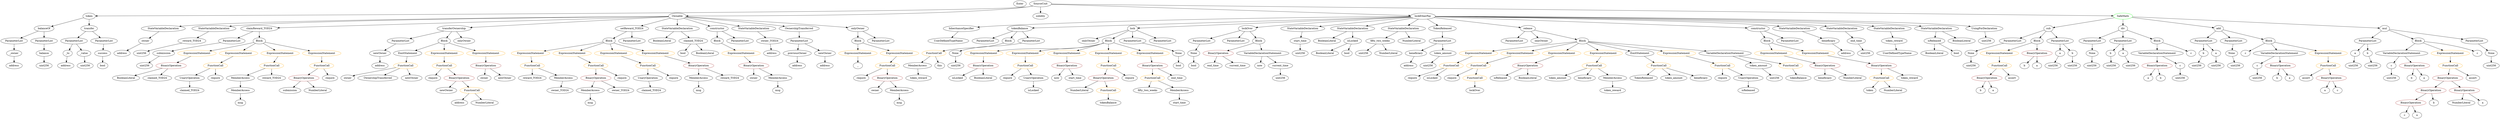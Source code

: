 strict digraph {
	graph [bb="0,0,12019,684"];
	node [label="\N"];
	Enter	[height=0.5,
		pos="4887.5,666",
		width=0.83628];
	ElementaryTypeName_uint256_4	[color=black,
		height=0.5,
		label=uint256,
		pos="10201,306",
		width=1.0442];
	ParameterList_Unnamed_5	[color=black,
		height=0.5,
		label=ParameterList,
		pos="9614.5,450",
		width=1.7095];
	Parameter_None_2	[color=black,
		height=0.5,
		label=None,
		pos="9421.5,378",
		width=0.85014];
	ParameterList_Unnamed_5 -> Parameter_None_2	[pos="e,9445.5,389.52 9574.6,436.01 9543.6,425.71 9499.6,410.65 9461.5,396 9459.8,395.31 9457.9,394.59 9456.1,393.85"];
	ParameterList_Unnamed_6	[color=black,
		height=0.5,
		label=ParameterList,
		pos="10571,450",
		width=1.7095];
	Parameter_b_3	[color=black,
		height=0.5,
		label=b,
		pos="10564,378",
		width=0.75];
	ParameterList_Unnamed_6 -> Parameter_b_3	[pos="e,10565,396.1 10569,431.7 10568,424.41 10567,415.73 10566,407.54"];
	Parameter_a_3	[color=black,
		height=0.5,
		label=a,
		pos="10636,378",
		width=0.75];
	ParameterList_Unnamed_6 -> Parameter_a_3	[pos="e,10622,393.57 10586,432.41 10594,423.28 10605,411.81 10614,401.85"];
	Parameter_None_3	[color=black,
		height=0.5,
		label=None,
		pos="10712,378",
		width=0.85014];
	ElementaryTypeName_uint256_13	[color=black,
		height=0.5,
		label=uint256,
		pos="10729,306",
		width=1.0442];
	Parameter_None_3 -> ElementaryTypeName_uint256_13	[pos="e,10724,324.1 10716,359.7 10718,352.32 10720,343.52 10722,335.25"];
	ParameterList_Unnamed_20	[color=black,
		height=0.5,
		label=ParameterList,
		pos="4714.5,450",
		width=1.7095];
	Parameter_newOwner	[color=black,
		height=0.5,
		label=newOwner,
		pos="1834.5,378",
		width=1.4046];
	ElementaryTypeName_address_5	[color=black,
		height=0.5,
		label=address,
		pos="1834.5,306",
		width=1.0996];
	Parameter_newOwner -> ElementaryTypeName_address_5	[pos="e,1834.5,324.1 1834.5,359.7 1834.5,352.41 1834.5,343.73 1834.5,335.54"];
	UnaryOperation_Unnamed_1	[color=black,
		height=0.5,
		label=UnaryOperation,
		pos="882.54,234",
		width=1.9452];
	Identifier_claimed_TOD24_1	[color=black,
		height=0.5,
		label=claimed_TOD24,
		pos="882.54,162",
		width=2.0145];
	UnaryOperation_Unnamed_1 -> Identifier_claimed_TOD24_1	[pos="e,882.54,180.1 882.54,215.7 882.54,208.41 882.54,199.73 882.54,191.54"];
	BinaryOperation_Unnamed_16	[color=brown,
		height=0.5,
		label=BinaryOperation,
		pos="1445.5,234",
		width=1.9867];
	Identifier_submission	[color=black,
		height=0.5,
		label=submission,
		pos="1378.5,162",
		width=1.46];
	BinaryOperation_Unnamed_16 -> Identifier_submission	[pos="e,1394.2,179.31 1429.3,216.05 1421.1,207.5 1411.1,196.97 1402,187.56"];
	NumberLiteral_Unnamed_2	[color=black,
		height=0.5,
		label=NumberLiteral,
		pos="1512.5,162",
		width=1.765];
	BinaryOperation_Unnamed_16 -> NumberLiteral_Unnamed_2	[pos="e,1496.5,179.79 1461.8,216.05 1469.8,207.63 1479.7,197.28 1488.6,187.97"];
	FunctionDefinition_balanceOf	[color=black,
		height=0.5,
		label=balanceOf,
		pos="202.54,522",
		width=1.3491];
	ParameterList_Unnamed_8	[color=black,
		height=0.5,
		label=ParameterList,
		pos="61.543,450",
		width=1.7095];
	FunctionDefinition_balanceOf -> ParameterList_Unnamed_8	[pos="e,91.638,465.94 174.35,507 153.58,496.69 125.04,482.52 101.86,471.02"];
	ParameterList_Unnamed_9	[color=black,
		height=0.5,
		label=ParameterList,
		pos="202.54,450",
		width=1.7095];
	FunctionDefinition_balanceOf -> ParameterList_Unnamed_9	[pos="e,202.54,468.1 202.54,503.7 202.54,496.41 202.54,487.73 202.54,479.54"];
	ExpressionStatement_Unnamed_17	[color=orange,
		height=0.5,
		label=ExpressionStatement,
		pos="8465.5,378",
		width=2.458];
	BinaryOperation_Unnamed_19	[color=brown,
		height=0.5,
		label=BinaryOperation,
		pos="8782.5,306",
		width=1.9867];
	ExpressionStatement_Unnamed_17 -> BinaryOperation_Unnamed_19	[pos="e,8729.9,318.62 8524.1,364.08 8579.3,351.88 8662,333.62 8718.9,321.06"];
	Identifier_require_10	[color=black,
		height=0.5,
		label=require,
		pos="6957.5,234",
		width=1.0026];
	VariableDeclaration_reward_TOD24	[color=black,
		height=0.5,
		label=reward_TOD24,
		pos="903.54,450",
		width=1.9313];
	ElementaryTypeName_uint256_17	[color=black,
		height=0.5,
		label=uint256,
		pos="674.54,378",
		width=1.0442];
	VariableDeclaration_reward_TOD24 -> ElementaryTypeName_uint256_17	[pos="e,703.14,389.93 856.62,436.42 819.49,426.21 766.41,411.1 720.54,396 718.33,395.27 716.07,394.51 713.79,393.72"];
	StateVariableDeclaration_Unnamed	[color=black,
		height=0.5,
		label=StateVariableDeclaration,
		pos="759.54,522",
		width=2.8184];
	VariableDeclaration_owner	[color=black,
		height=0.5,
		label=owner,
		pos="727.54,450",
		width=0.93331];
	StateVariableDeclaration_Unnamed -> VariableDeclaration_owner	[pos="e,735.14,467.62 751.63,503.7 748.09,495.95 743.84,486.64 739.89,478.02"];
	ElementaryTypeName_uint256_18	[color=black,
		height=0.5,
		label=uint256,
		pos="663.54,306",
		width=1.0442];
	InheritanceSpecifier_Unnamed	[color=black,
		height=0.5,
		label=InheritanceSpecifier,
		pos="4600.5,522",
		width=2.3333];
	UserDefinedTypeName_Unnamed	[color=black,
		height=0.5,
		label=UserDefinedTypeName,
		pos="4536.5,450",
		width=2.7214];
	InheritanceSpecifier_Unnamed -> UserDefinedTypeName_Unnamed	[pos="e,4551.9,467.79 4585.1,504.05 4577.4,495.71 4568.1,485.49 4559.6,476.25"];
	ElementaryTypeName_address_9	[color=black,
		height=0.5,
		label=address,
		pos="6781.5,306",
		width=1.0996];
	Identifier_isReleased_1	[color=black,
		height=0.5,
		label=isReleased,
		pos="7195.5,234",
		width=1.3907];
	Parameter_balance	[color=black,
		height=0.5,
		label=balance,
		pos="202.54,378",
		width=1.0719];
	ElementaryTypeName_uint256_15	[color=black,
		height=0.5,
		label=uint256,
		pos="202.54,306",
		width=1.0442];
	Parameter_balance -> ElementaryTypeName_uint256_15	[pos="e,202.54,324.1 202.54,359.7 202.54,352.41 202.54,343.73 202.54,335.54"];
	Identifier_TokenReleased	[color=black,
		height=0.5,
		label=TokenReleased,
		pos="7899.5,234",
		width=1.8897];
	VariableDeclaration_c	[color=black,
		height=0.5,
		label=c,
		pos="11480,306",
		width=0.75];
	ElementaryTypeName_uint256_3	[color=black,
		height=0.5,
		label=uint256,
		pos="11480,234",
		width=1.0442];
	VariableDeclaration_c -> ElementaryTypeName_uint256_3	[pos="e,11480,252.1 11480,287.7 11480,280.41 11480,271.73 11480,263.54"];
	Identifier_owner_2	[color=black,
		height=0.5,
		label=owner,
		pos="1659.5,234",
		width=0.93331];
	ExpressionStatement_Unnamed_16	[color=orange,
		height=0.5,
		label=ExpressionStatement,
		pos="8660.5,378",
		width=2.458];
	BinaryOperation_Unnamed_18	[color=brown,
		height=0.5,
		label=BinaryOperation,
		pos="9055.5,306",
		width=1.9867];
	ExpressionStatement_Unnamed_16 -> BinaryOperation_Unnamed_18	[pos="e,8998.2,317.15 8725.8,365.44 8798,352.64 8913.9,332.11 8987.3,319.1"];
	Identifier_require_9	[color=black,
		height=0.5,
		label=require,
		pos="8287.5,234",
		width=1.0026];
	Identifier_msg_4	[color=black,
		height=0.5,
		label=msg,
		pos="1129.5,90",
		width=0.75];
	BinaryOperation_Unnamed_15	[color=brown,
		height=0.5,
		label=BinaryOperation,
		pos="3375.5,306",
		width=1.9867];
	MemberAccess_Unnamed_4	[color=black,
		height=0.5,
		label=MemberAccess,
		pos="3375.5,234",
		width=1.9174];
	BinaryOperation_Unnamed_15 -> MemberAccess_Unnamed_4	[pos="e,3375.5,252.1 3375.5,287.7 3375.5,280.41 3375.5,271.73 3375.5,263.54"];
	Identifier_reward_TOD24_1	[color=black,
		height=0.5,
		label=reward_TOD24,
		pos="3532.5,234",
		width=1.9313];
	BinaryOperation_Unnamed_15 -> Identifier_reward_TOD24_1	[pos="e,3498.5,250.16 3409.6,289.81 3432.7,279.54 3463.3,265.87 3488.2,254.75"];
	VariableDeclaration_c_2	[color=black,
		height=0.5,
		label=c,
		pos="10854,306",
		width=0.75];
	ElementaryTypeName_uint256_14	[color=black,
		height=0.5,
		label=uint256,
		pos="10854,234",
		width=1.0442];
	VariableDeclaration_c_2 -> ElementaryTypeName_uint256_14	[pos="e,10854,252.1 10854,287.7 10854,280.41 10854,271.73 10854,263.54"];
	ElementaryTypeName_address	[color=black,
		height=0.5,
		label=address,
		pos="61.543,306",
		width=1.0996];
	MemberAccess_Unnamed_6	[color=black,
		height=0.5,
		label=MemberAccess,
		pos="1129.5,162",
		width=1.9174];
	MemberAccess_Unnamed_6 -> Identifier_msg_4	[pos="e,1129.5,108.1 1129.5,143.7 1129.5,136.41 1129.5,127.73 1129.5,119.54"];
	BooleanLiteral_Unnamed_3	[color=black,
		height=0.5,
		label=BooleanLiteral,
		pos="6338.5,378",
		width=1.7788];
	BinaryOperation_Unnamed_6	[color=brown,
		height=0.5,
		label=BinaryOperation,
		pos="9497.5,234",
		width=1.9867];
	Identifier_b_3	[color=black,
		height=0.5,
		label=b,
		pos="9461.5,162",
		width=0.75];
	BinaryOperation_Unnamed_6 -> Identifier_b_3	[pos="e,9469.8,179.14 9488.6,215.7 9484.6,207.75 9479.6,198.16 9475.1,189.34"];
	Identifier_a_4	[color=black,
		height=0.5,
		label=a,
		pos="9533.5,162",
		width=0.75];
	BinaryOperation_Unnamed_6 -> Identifier_a_4	[pos="e,9525.2,179.14 9506.4,215.7 9510.5,207.75 9515.5,198.16 9520,189.34"];
	ExpressionStatement_Unnamed_23	[color=orange,
		height=0.5,
		label=ExpressionStatement,
		pos="7086.5,378",
		width=2.458];
	FunctionCall_Unnamed_19	[color=orange,
		height=0.5,
		label=FunctionCall,
		pos="6990.5,306",
		width=1.6125];
	ExpressionStatement_Unnamed_23 -> FunctionCall_Unnamed_19	[pos="e,7012.5,322.99 7063.8,360.41 7051.2,351.21 7035.3,339.64 7021.6,329.63"];
	StateVariableDeclaration_Unnamed_3	[color=black,
		height=0.5,
		label=StateVariableDeclaration,
		pos="1007.5,522",
		width=2.8184];
	StateVariableDeclaration_Unnamed_3 -> VariableDeclaration_reward_TOD24	[pos="e,927.53,467.15 982.63,504.23 968.93,495.01 951.74,483.44 936.89,473.45"];
	Identifier_b_4	[color=black,
		height=0.5,
		label=b,
		pos="9667.5,306",
		width=0.75];
	Identifier_b_5	[color=black,
		height=0.5,
		label=b,
		pos="10954,234",
		width=0.75];
	ExpressionStatement_Unnamed_22	[color=orange,
		height=0.5,
		label=ExpressionStatement,
		pos="4718.5,378",
		width=2.458];
	BinaryOperation_Unnamed_23	[color=brown,
		height=0.5,
		label=BinaryOperation,
		pos="4708.5,306",
		width=1.9867];
	ExpressionStatement_Unnamed_22 -> BinaryOperation_Unnamed_23	[pos="e,4711,324.1 4716.1,359.7 4715,352.32 4713.8,343.52 4712.6,335.25"];
	BinaryOperation_Unnamed_17	[color=brown,
		height=0.5,
		label=BinaryOperation,
		pos="790.54,306",
		width=1.9867];
	BooleanLiteral_Unnamed_2	[color=black,
		height=0.5,
		label=BooleanLiteral,
		pos="566.54,234",
		width=1.7788];
	BinaryOperation_Unnamed_17 -> BooleanLiteral_Unnamed_2	[pos="e,608.26,248.04 746.82,291.34 710.16,279.88 657.72,263.49 618.84,251.34"];
	Identifier_claimed_TOD24_2	[color=black,
		height=0.5,
		label=claimed_TOD24,
		pos="721.54,234",
		width=2.0145];
	BinaryOperation_Unnamed_17 -> Identifier_claimed_TOD24_2	[pos="e,738.09,251.79 773.84,288.05 765.53,279.63 755.33,269.28 746.15,259.97"];
	ElementaryTypeName_address_4	[color=black,
		height=0.5,
		label=address,
		pos="3957.5,306",
		width=1.0996];
	Block_Unnamed_7	[color=black,
		height=0.5,
		label=Block,
		pos="2892.5,450",
		width=0.90558];
	ExpressionStatement_Unnamed_10	[color=orange,
		height=0.5,
		label=ExpressionStatement,
		pos="2550.5,378",
		width=2.458];
	Block_Unnamed_7 -> ExpressionStatement_Unnamed_10	[pos="e,2611.3,391.44 2862.2,442.79 2808.8,431.86 2696.6,408.9 2622.5,393.72"];
	ExpressionStatement_Unnamed_9	[color=orange,
		height=0.5,
		label=ExpressionStatement,
		pos="2745.5,378",
		width=2.458];
	Block_Unnamed_7 -> ExpressionStatement_Unnamed_9	[pos="e,2779.2,395.03 2868.3,437.44 2846.9,427.27 2815.3,412.21 2789.5,399.93"];
	ExpressionStatement_Unnamed_8	[color=orange,
		height=0.5,
		label=ExpressionStatement,
		pos="2940.5,378",
		width=2.458];
	Block_Unnamed_7 -> ExpressionStatement_Unnamed_8	[pos="e,2928.8,396.12 2903.7,432.76 2909.2,424.7 2916,414.74 2922.3,405.6"];
	ExpressionStatement_Unnamed_11	[color=orange,
		height=0.5,
		label=ExpressionStatement,
		pos="3135.5,378",
		width=2.458];
	Block_Unnamed_7 -> ExpressionStatement_Unnamed_11	[pos="e,3077.5,392.01 2917.5,438.02 2922.7,435.89 2928.3,433.77 2933.5,432 2977.1,417.33 3027.1,404.19 3066.4,394.67"];
	VariableDeclaration_token_amount_1	[color=black,
		height=0.5,
		label=token_amount,
		pos="8460.5,306",
		width=1.765];
	ElementaryTypeName_uint256_26	[color=black,
		height=0.5,
		label=uint256,
		pos="8537.5,234",
		width=1.0442];
	VariableDeclaration_token_amount_1 -> ElementaryTypeName_uint256_26	[pos="e,8520.5,250.51 8478.8,288.41 8488.8,279.35 8501.3,267.99 8512.2,258.08"];
	FunctionDefinition_sub	[color=black,
		height=0.5,
		label=sub,
		pos="9794.5,522",
		width=0.75];
	FunctionDefinition_sub -> ParameterList_Unnamed_5	[pos="e,9650.5,464.98 9771.7,512.13 9744.1,501.37 9696.6,482.93 9661.1,469.11"];
	Block_Unnamed_2	[color=black,
		height=0.5,
		label=Block,
		pos="9736.5,450",
		width=0.90558];
	FunctionDefinition_sub -> Block_Unnamed_2	[pos="e,9749.5,466.64 9782,505.81 9774.6,496.94 9765.2,485.55 9756.8,475.45"];
	ParameterList_Unnamed_4	[color=black,
		height=0.5,
		label=ParameterList,
		pos="9853.5,450",
		width=1.7095];
	FunctionDefinition_sub -> ParameterList_Unnamed_4	[pos="e,9839.5,467.63 9807.3,505.81 9814.6,497.19 9823.9,486.18 9832.2,476.29"];
	ElementaryTypeName_address_3	[color=black,
		height=0.5,
		label=address,
		pos="3821.5,306",
		width=1.0996];
	Identifier_token	[color=black,
		height=0.5,
		label=token,
		pos="8999.5,162",
		width=0.864];
	FunctionDefinition_div	[color=black,
		height=0.5,
		label=div,
		pos="10162,522",
		width=0.75];
	ParameterList_Unnamed_3	[color=black,
		height=0.5,
		label=ParameterList,
		pos="10017,450",
		width=1.7095];
	FunctionDefinition_div -> ParameterList_Unnamed_3	[pos="e,10047,465.9 10140,510.67 10119,500.23 10085,483.83 10058,470.86"];
	ParameterList_Unnamed_2	[color=black,
		height=0.5,
		label=ParameterList,
		pos="10162,450",
		width=1.7095];
	FunctionDefinition_div -> ParameterList_Unnamed_2	[pos="e,10162,468.1 10162,503.7 10162,496.41 10162,487.73 10162,479.54"];
	Block_Unnamed_1	[color=black,
		height=0.5,
		label=Block,
		pos="10328,450",
		width=0.90558];
	FunctionDefinition_div -> Block_Unnamed_1	[pos="e,10302,461.66 10184,511.56 10212,499.89 10259,479.89 10292,466.09"];
	Identifier_fifty_two_weeks	[color=black,
		height=0.5,
		label=fifty_two_weeks,
		pos="5503.5,162",
		width=2.0145];
	FunctionCall_Unnamed_8	[color=orange,
		height=0.5,
		label=FunctionCall,
		pos="2878.5,306",
		width=1.6125];
	BinaryOperation_Unnamed_14	[color=brown,
		height=0.5,
		label=BinaryOperation,
		pos="2878.5,234",
		width=1.9867];
	FunctionCall_Unnamed_8 -> BinaryOperation_Unnamed_14	[pos="e,2878.5,252.1 2878.5,287.7 2878.5,280.41 2878.5,271.73 2878.5,263.54"];
	Identifier_require_3	[color=black,
		height=0.5,
		label=require,
		pos="3004.5,234",
		width=1.0026];
	FunctionCall_Unnamed_8 -> Identifier_require_3	[pos="e,2981.1,248.04 2905.9,289.81 2925.1,279.15 2950.9,264.83 2971.2,253.5"];
	ElementaryTypeName_uint256_11	[color=black,
		height=0.5,
		label=uint256,
		pos="10636,306",
		width=1.0442];
	ExpressionStatement_Unnamed_25	[color=orange,
		height=0.5,
		label=ExpressionStatement,
		pos="7281.5,378",
		width=2.458];
	FunctionCall_Unnamed_21	[color=orange,
		height=0.5,
		label=FunctionCall,
		pos="7124.5,306",
		width=1.6125];
	ExpressionStatement_Unnamed_25 -> FunctionCall_Unnamed_21	[pos="e,7156.8,321.39 7245.9,361.12 7222.6,350.72 7192,337.07 7167.3,326.08"];
	Identifier_a_7	[color=black,
		height=0.5,
		label=a,
		pos="11244,162",
		width=0.75];
	Parameter_a_2	[color=black,
		height=0.5,
		label=a,
		pos="9853.5,378",
		width=0.75];
	ElementaryTypeName_uint256_8	[color=black,
		height=0.5,
		label=uint256,
		pos="9828.5,306",
		width=1.0442];
	Parameter_a_2 -> ElementaryTypeName_uint256_8	[pos="e,9834.5,323.79 9847.5,360.05 9844.8,352.4 9841.5,343.16 9838.4,334.56"];
	FunctionCall_Unnamed_12	[color=orange,
		height=0.5,
		label=FunctionCall,
		pos="1286.5,306",
		width=1.6125];
	MemberAccess_Unnamed_5	[color=black,
		height=0.5,
		label=MemberAccess,
		pos="1129.5,234",
		width=1.9174];
	FunctionCall_Unnamed_12 -> MemberAccess_Unnamed_5	[pos="e,1163.3,250.04 1254.4,290.67 1231.1,280.26 1199.2,266.06 1173.5,254.6"];
	Identifier_reward_TOD24_2	[color=black,
		height=0.5,
		label=reward_TOD24,
		pos="1286.5,234",
		width=1.9313];
	FunctionCall_Unnamed_12 -> Identifier_reward_TOD24_2	[pos="e,1286.5,252.1 1286.5,287.7 1286.5,280.41 1286.5,271.73 1286.5,263.54"];
	FunctionCall_Unnamed_10	[color=orange,
		height=0.5,
		label=FunctionCall,
		pos="1006.5,306",
		width=1.6125];
	FunctionCall_Unnamed_10 -> UnaryOperation_Unnamed_1	[pos="e,910.55,250.81 979.33,289.64 962.05,279.88 939.43,267.11 920.41,256.38"];
	Identifier_require_4	[color=black,
		height=0.5,
		label=require,
		pos="1006.5,234",
		width=1.0026];
	FunctionCall_Unnamed_10 -> Identifier_require_4	[pos="e,1006.5,252.1 1006.5,287.7 1006.5,280.41 1006.5,271.73 1006.5,263.54"];
	BooleanLiteral_Unnamed_4	[color=black,
		height=0.5,
		label=BooleanLiteral,
		pos="6347.5,450",
		width=1.7788];
	Parameter_submission	[color=black,
		height=0.5,
		label=submission,
		pos="782.54,378",
		width=1.46];
	Parameter_submission -> ElementaryTypeName_uint256_18	[pos="e,686.61,320.57 757.01,361.98 739.3,351.56 715.54,337.59 696.42,326.34"];
	Identifier_beneficiary	[color=black,
		height=0.5,
		label=beneficiary,
		pos="8782.5,234",
		width=1.4184];
	Identifier_lockOver	[color=black,
		height=0.5,
		label=lockOver,
		pos="7069.5,162",
		width=1.2521];
	EmitStatement_Unnamed	[color=black,
		height=0.5,
		label=EmitStatement,
		pos="1967.5,378",
		width=1.7788];
	FunctionCall_Unnamed_6	[color=orange,
		height=0.5,
		label=FunctionCall,
		pos="1958.5,306",
		width=1.6125];
	EmitStatement_Unnamed -> FunctionCall_Unnamed_6	[pos="e,1960.7,324.1 1965.3,359.7 1964.4,352.32 1963.2,343.52 1962.2,335.25"];
	Parameter_None_5	[color=black,
		height=0.5,
		label=None,
		pos="5635.5,378",
		width=0.85014];
	ElementaryTypeName_bool_4	[color=black,
		height=0.5,
		label=bool,
		pos="5638.5,306",
		width=0.76697];
	Parameter_None_5 -> ElementaryTypeName_bool_4	[pos="e,5637.8,324.1 5636.3,359.7 5636.6,352.41 5637,343.73 5637.3,335.54"];
	ModifierInvocation_onlyOwner_1	[color=black,
		height=0.5,
		label=onlyOwner,
		pos="5201.5,450",
		width=1.4323];
	BinaryOperation_Unnamed	[color=brown,
		height=0.5,
		label=BinaryOperation,
		pos="11597,306",
		width=1.9867];
	Identifier_b	[color=black,
		height=0.5,
		label=b,
		pos="11566,234",
		width=0.75];
	BinaryOperation_Unnamed -> Identifier_b	[pos="e,11573,251.62 11589,287.7 11585,279.95 11581,270.64 11578,262.02"];
	Identifier_a	[color=black,
		height=0.5,
		label=a,
		pos="11638,234",
		width=0.75];
	BinaryOperation_Unnamed -> Identifier_a	[pos="e,11628,251.14 11607,287.7 11611,279.67 11617,269.95 11622,261.05"];
	Identifier_OwnershipTransferred	[color=black,
		height=0.5,
		label=OwnershipTransferred,
		pos="1805.5,234",
		width=2.6243];
	VariableDeclaration_owner_TOD24	[color=black,
		height=0.5,
		label=owner_TOD24,
		pos="3685.5,450",
		width=1.862];
	ElementaryTypeName_address_7	[color=black,
		height=0.5,
		label=address,
		pos="3696.5,378",
		width=1.0996];
	VariableDeclaration_owner_TOD24 -> ElementaryTypeName_address_7	[pos="e,3693.9,396.1 3688.3,431.7 3689.4,424.32 3690.8,415.52 3692.1,407.25"];
	ElementaryTypeName_uint256_20	[color=black,
		height=0.5,
		label=uint256,
		pos="6218.5,378",
		width=1.0442];
	Block_Unnamed_11	[color=black,
		height=0.5,
		label=Block,
		pos="5303.5,450",
		width=0.90558];
	Block_Unnamed_11 -> ExpressionStatement_Unnamed_22	[pos="e,4782.2,390.91 5279.2,437.47 5273.9,435.32 5268.1,433.34 5262.5,432 5069.2,385.35 5013.8,421.02 4816.5,396 4809.1,395.05 4801.3,\
393.93 4793.5,392.73"];
	ExpressionStatement_Unnamed_18	[color=orange,
		height=0.5,
		label=ExpressionStatement,
		pos="4913.5,378",
		width=2.458];
	Block_Unnamed_11 -> ExpressionStatement_Unnamed_18	[pos="e,4978.6,390.56 5279.2,437.73 5273.8,435.57 5268,433.51 5262.5,432 5153.9,402.18 5122.9,413.63 5011.5,396 5004.5,394.88 4997.1,393.67 \
4989.7,392.44"];
	ExpressionStatement_Unnamed_20	[color=orange,
		height=0.5,
		label=ExpressionStatement,
		pos="5108.5,378",
		width=2.458];
	Block_Unnamed_11 -> ExpressionStatement_Unnamed_20	[pos="e,5154,393.81 5278.5,438.32 5273.2,436.17 5267.7,433.97 5262.5,432 5230.4,419.83 5194.1,407.27 5164.8,397.44"];
	ExpressionStatement_Unnamed_19	[color=orange,
		height=0.5,
		label=ExpressionStatement,
		pos="5303.5,378",
		width=2.458];
	Block_Unnamed_11 -> ExpressionStatement_Unnamed_19	[pos="e,5303.5,396.1 5303.5,431.7 5303.5,424.41 5303.5,415.73 5303.5,407.54"];
	ExpressionStatement_Unnamed_21	[color=orange,
		height=0.5,
		label=ExpressionStatement,
		pos="5498.5,378",
		width=2.458];
	Block_Unnamed_11 -> ExpressionStatement_Unnamed_21	[pos="e,5456.1,394.24 5330.2,439.41 5359.8,428.81 5408.1,411.47 5445.4,398.08"];
	Identifier_a_5	[color=black,
		height=0.5,
		label=a,
		pos="9739.5,306",
		width=0.75];
	Identifier_now	[color=black,
		height=0.5,
		label=now,
		pos="5059.5,234",
		width=0.75];
	FunctionCall_Unnamed_15	[color=orange,
		height=0.5,
		label=FunctionCall,
		pos="4913.5,306",
		width=1.6125];
	ExpressionStatement_Unnamed_18 -> FunctionCall_Unnamed_15	[pos="e,4913.5,324.1 4913.5,359.7 4913.5,352.41 4913.5,343.73 4913.5,335.54"];
	Identifier_msg_3	[color=black,
		height=0.5,
		label=msg,
		pos="3375.5,162",
		width=0.75];
	MemberAccess_Unnamed_4 -> Identifier_msg_3	[pos="e,3375.5,180.1 3375.5,215.7 3375.5,208.41 3375.5,199.73 3375.5,191.54"];
	ParameterList_Unnamed_18	[color=black,
		height=0.5,
		label=ParameterList,
		pos="6912.5,450",
		width=1.7095];
	VariableDeclaration_beneficiary_1	[color=black,
		height=0.5,
		label=beneficiary,
		pos="6783.5,378",
		width=1.4184];
	ParameterList_Unnamed_18 -> VariableDeclaration_beneficiary_1	[pos="e,6810.5,393.61 6884.2,433.64 6865.5,423.45 6840.6,409.97 6820.3,398.95"];
	VariableDeclaration_token_amount	[color=black,
		height=0.5,
		label=token_amount,
		pos="6916.5,378",
		width=1.765];
	ParameterList_Unnamed_18 -> VariableDeclaration_token_amount	[pos="e,6915.6,396.1 6913.5,431.7 6913.9,424.41 6914.4,415.73 6914.9,407.54"];
	ElementaryTypeName_uint256_12	[color=black,
		height=0.5,
		label=uint256,
		pos="10543,306",
		width=1.0442];
	Parameter_b_3 -> ElementaryTypeName_uint256_12	[pos="e,10548,324.28 10558,360.05 10556,352.6 10554,343.64 10551,335.22"];
	FunctionCall_Unnamed_13	[color=orange,
		height=0.5,
		label=FunctionCall,
		pos="9055.5,234",
		width=1.6125];
	BinaryOperation_Unnamed_18 -> FunctionCall_Unnamed_13	[pos="e,9055.5,252.1 9055.5,287.7 9055.5,280.41 9055.5,271.73 9055.5,263.54"];
	Identifier_token_reward	[color=black,
		height=0.5,
		label=token_reward,
		pos="9193.5,234",
		width=1.7095];
	BinaryOperation_Unnamed_18 -> Identifier_token_reward	[pos="e,9163.9,250.01 9086.2,289.46 9106.1,279.36 9132.3,266.07 9153.8,255.16"];
	FunctionCall_Unnamed_9	[color=orange,
		height=0.5,
		label=FunctionCall,
		pos="2562.5,306",
		width=1.6125];
	ExpressionStatement_Unnamed_10 -> FunctionCall_Unnamed_9	[pos="e,2559.6,324.1 2553.5,359.7 2554.8,352.32 2556.3,343.52 2557.7,335.25"];
	Identifier_assert_1	[color=black,
		height=0.5,
		label=assert,
		pos="9619.5,234",
		width=0.89172];
	Identifier_c_3	[color=black,
		height=0.5,
		label=c,
		pos="11316,162",
		width=0.75];
	ExpressionStatement_Unnamed_15	[color=orange,
		height=0.5,
		label=ExpressionStatement,
		pos="941.54,378",
		width=2.458];
	ExpressionStatement_Unnamed_15 -> BinaryOperation_Unnamed_17	[pos="e,823.63,322.34 907.28,361.12 885.55,351.04 857.24,337.92 833.94,327.12"];
	ExpressionStatement_Unnamed_3	[color=orange,
		height=0.5,
		label=ExpressionStatement,
		pos="3550.5,378",
		width=2.458];
	BinaryOperation_Unnamed_10	[color=brown,
		height=0.5,
		label=BinaryOperation,
		pos="3653.5,306",
		width=1.9867];
	ExpressionStatement_Unnamed_3 -> BinaryOperation_Unnamed_10	[pos="e,3629.4,323.39 3575.2,360.23 3588.7,351.08 3605.6,339.61 3620.2,329.66"];
	FunctionDefinition_tokenBalance	[color=black,
		height=0.5,
		label=tokenBalance,
		pos="4882.5,522",
		width=1.6679];
	FunctionDefinition_tokenBalance -> ParameterList_Unnamed_20	[pos="e,4748.8,465.26 4848.5,506.83 4822.8,496.1 4787.2,481.26 4759.1,469.57"];
	Block_Unnamed_10	[color=black,
		height=0.5,
		label=Block,
		pos="4826.5,450",
		width=0.90558];
	FunctionDefinition_tokenBalance -> Block_Unnamed_10	[pos="e,4839.2,466.83 4869,504.05 4862.2,495.56 4853.8,485.11 4846.3,475.73"];
	ParameterList_Unnamed_21	[color=black,
		height=0.5,
		label=ParameterList,
		pos="4938.5,450",
		width=1.7095];
	FunctionDefinition_tokenBalance -> ParameterList_Unnamed_21	[pos="e,4925.1,467.79 4896.1,504.05 4902.7,495.8 4910.8,485.7 4918.1,476.54"];
	ExpressionStatement_Unnamed_5	[color=orange,
		height=0.5,
		label=ExpressionStatement,
		pos="4114.5,378",
		width=2.458];
	Identifier__	[color=black,
		height=0.5,
		label=_,
		pos="4114.5,306",
		width=0.75];
	ExpressionStatement_Unnamed_5 -> Identifier__	[pos="e,4114.5,324.1 4114.5,359.7 4114.5,352.41 4114.5,343.73 4114.5,335.54"];
	ExpressionStatement_Unnamed_6	[color=orange,
		height=0.5,
		label=ExpressionStatement,
		pos="2138.5,378",
		width=2.458];
	FunctionCall_Unnamed_4	[color=orange,
		height=0.5,
		label=FunctionCall,
		pos="2138.5,306",
		width=1.6125];
	ExpressionStatement_Unnamed_6 -> FunctionCall_Unnamed_4	[pos="e,2138.5,324.1 2138.5,359.7 2138.5,352.41 2138.5,343.73 2138.5,335.54"];
	Identifier_assert_2	[color=black,
		height=0.5,
		label=assert,
		pos="11158,234",
		width=0.89172];
	MemberAccess_Unnamed_2	[color=black,
		height=0.5,
		label=MemberAccess,
		pos="2844.5,162",
		width=1.9174];
	Identifier_msg_2	[color=black,
		height=0.5,
		label=msg,
		pos="2844.5,90",
		width=0.75];
	MemberAccess_Unnamed_2 -> Identifier_msg_2	[pos="e,2844.5,108.1 2844.5,143.7 2844.5,136.41 2844.5,127.73 2844.5,119.54"];
	FunctionDefinition_lock	[color=black,
		height=0.5,
		label=lock,
		pos="5423.5,522",
		width=0.75];
	FunctionDefinition_lock -> ModifierInvocation_onlyOwner_1	[pos="e,5239,462.8 5399.4,513.38 5363.6,502.11 5296.1,480.8 5249.9,466.25"];
	FunctionDefinition_lock -> Block_Unnamed_11	[pos="e,5325.4,463.76 5403.7,509.44 5385.1,498.58 5356.9,482.14 5335.2,469.47"];
	ParameterList_Unnamed_23	[color=black,
		height=0.5,
		label=ParameterList,
		pos="5423.5,450",
		width=1.7095];
	FunctionDefinition_lock -> ParameterList_Unnamed_23	[pos="e,5423.5,468.1 5423.5,503.7 5423.5,496.41 5423.5,487.73 5423.5,479.54"];
	ParameterList_Unnamed_22	[color=black,
		height=0.5,
		label=ParameterList,
		pos="5564.5,450",
		width=1.7095];
	FunctionDefinition_lock -> ParameterList_Unnamed_22	[pos="e,5534.1,466.09 5444.7,510.52 5465.5,500.16 5498,484.05 5523.9,471.19"];
	ElementaryTypeName_uint256_9	[color=black,
		height=0.5,
		label=uint256,
		pos="9921.5,306",
		width=1.0442];
	ParameterList_Unnamed_17	[color=black,
		height=0.5,
		label=ParameterList,
		pos="1098.5,450",
		width=1.7095];
	ParameterList_Unnamed_17 -> Parameter_submission	[pos="e,822.14,390.25 1048.2,439.45 996.82,429.48 914.83,412.95 844.54,396 840.79,395.1 836.93,394.13 833.05,393.13"];
	Parameter_a	[color=black,
		height=0.5,
		label=a,
		pos="11311,378",
		width=0.75];
	ElementaryTypeName_uint256	[color=black,
		height=0.5,
		label=uint256,
		pos="11300,306",
		width=1.0442];
	Parameter_a -> ElementaryTypeName_uint256	[pos="e,11302,324.1 11308,359.7 11307,352.32 11305,343.52 11304,335.25"];
	FunctionCall_Unnamed_6 -> Identifier_owner_2	[pos="e,1685.2,246.02 1913,294.47 1903.3,292.28 1893.1,290.03 1883.5,288 1803.3,270.93 1781.2,275.17 1702.5,252 1700.3,251.34 1698,250.62 \
1695.8,249.85"];
	FunctionCall_Unnamed_6 -> Identifier_OwnershipTransferred	[pos="e,1840.7,251.07 1926.8,290.5 1905,280.48 1875.5,267.02 1851.1,255.86"];
	Identifier_newOwner_1	[color=black,
		height=0.5,
		label=newOwner,
		pos="1968.5,234",
		width=1.4046];
	FunctionCall_Unnamed_6 -> Identifier_newOwner_1	[pos="e,1966.1,252.1 1961,287.7 1962.1,280.32 1963.3,271.52 1964.5,263.25"];
	ExpressionStatement_Unnamed_1	[color=orange,
		height=0.5,
		label=ExpressionStatement,
		pos="9558.5,378",
		width=2.458];
	Block_Unnamed_2 -> ExpressionStatement_Unnamed_1	[pos="e,9597.9,394.49 9710.7,438.82 9683.9,428.32 9641.6,411.67 9608.4,398.6"];
	BinaryOperation_Unnamed_7	[color=brown,
		height=0.5,
		label=BinaryOperation,
		pos="9736.5,378",
		width=1.9867];
	Block_Unnamed_2 -> BinaryOperation_Unnamed_7	[pos="e,9736.5,396.1 9736.5,431.7 9736.5,424.41 9736.5,415.73 9736.5,407.54"];
	Identifier_isLocked	[color=black,
		height=0.5,
		label=isLocked,
		pos="4944.5,162",
		width=1.2521];
	VariableDeclarationStatement_Unnamed	[color=black,
		height=0.5,
		label=VariableDeclarationStatement,
		pos="11547,378",
		width=3.3174];
	VariableDeclarationStatement_Unnamed -> VariableDeclaration_c	[pos="e,11494,321.74 11530,359.7 11521,350.68 11511,339.53 11501,329.82"];
	VariableDeclarationStatement_Unnamed -> BinaryOperation_Unnamed	[pos="e,11584,324.1 11559,359.7 11565,351.73 11571,342.1 11578,333.26"];
	Parameter_b_1	[color=black,
		height=0.5,
		label=b,
		pos="10092,378",
		width=0.75];
	ElementaryTypeName_uint256_5	[color=black,
		height=0.5,
		label=uint256,
		pos="10108,306",
		width=1.0442];
	Parameter_b_1 -> ElementaryTypeName_uint256_5	[pos="e,10104,324.1 10095,359.7 10097,352.32 10099,343.52 10101,335.25"];
	ContractDefinition_token	[color=black,
		height=0.5,
		label=token,
		pos="414.54,594",
		width=0.864];
	ContractDefinition_token -> FunctionDefinition_balanceOf	[pos="e,237.78,534.63 388.12,584.28 353.2,572.75 291.12,552.25 248.45,538.16"];
	FunctionDefinition_transfer	[color=black,
		height=0.5,
		label=transfer,
		pos="414.54,522",
		width=1.0719];
	ContractDefinition_token -> FunctionDefinition_transfer	[pos="e,414.54,540.1 414.54,575.7 414.54,568.41 414.54,559.73 414.54,551.54"];
	FunctionCall_Unnamed_2	[color=orange,
		height=0.5,
		label=FunctionCall,
		pos="11178,306",
		width=1.6125];
	FunctionCall_Unnamed_2 -> Identifier_assert_2	[pos="e,11162,252.1 11173,287.7 11170,280.24 11168,271.32 11166,262.97"];
	BinaryOperation_Unnamed_9	[color=brown,
		height=0.5,
		label=BinaryOperation,
		pos="11280,234",
		width=1.9867];
	FunctionCall_Unnamed_2 -> BinaryOperation_Unnamed_9	[pos="e,11256,251.31 11201,289.12 11214,279.85 11231,268.01 11246,257.76"];
	FunctionDefinition_lockOver	[color=black,
		height=0.5,
		label=lockOver,
		pos="5968.5,522",
		width=1.2521];
	ParameterList_Unnamed_25	[color=black,
		height=0.5,
		label=ParameterList,
		pos="5752.5,450",
		width=1.7095];
	FunctionDefinition_lockOver -> ParameterList_Unnamed_25	[pos="e,5792.5,463.94 5934.3,509.91 5899,498.47 5843.6,480.5 5803.2,467.41"];
	ParameterList_Unnamed_24	[color=black,
		height=0.5,
		label=ParameterList,
		pos="5912.5,450",
		width=1.7095];
	FunctionDefinition_lockOver -> ParameterList_Unnamed_24	[pos="e,5926.1,467.96 5955.3,504.41 5948.7,496.16 5940.5,486.01 5933.2,476.78"];
	Block_Unnamed_12	[color=black,
		height=0.5,
		label=Block,
		pos="6024.5,450",
		width=0.90558];
	FunctionDefinition_lockOver -> Block_Unnamed_12	[pos="e,6011.8,466.99 5981.8,504.41 5988.6,495.92 5997,485.41 6004.6,475.96"];
	Identifier_require_1	[color=black,
		height=0.5,
		label=require,
		pos="2073.5,234",
		width=1.0026];
	FunctionCall_Unnamed_4 -> Identifier_require_1	[pos="e,2087.9,250.51 2123.1,288.41 2114.9,279.53 2104.6,268.44 2095.5,258.67"];
	BinaryOperation_Unnamed_12	[color=brown,
		height=0.5,
		label=BinaryOperation,
		pos="2199.5,234",
		width=1.9867];
	FunctionCall_Unnamed_4 -> BinaryOperation_Unnamed_12	[pos="e,2184.8,251.96 2153,288.41 2160.3,280.08 2169.2,269.8 2177.3,260.49"];
	FunctionDefinition_claimReward_TOD24	[color=black,
		height=0.5,
		label=claimReward_TOD24,
		pos="1233.5,522",
		width=2.5689];
	FunctionDefinition_claimReward_TOD24 -> ParameterList_Unnamed_17	[pos="e,1127.8,466.19 1202.2,504.76 1183,494.81 1158.3,481.99 1137.8,471.36"];
	Block_Unnamed_8	[color=black,
		height=0.5,
		label=Block,
		pos="1233.5,450",
		width=0.90558];
	FunctionDefinition_claimReward_TOD24 -> Block_Unnamed_8	[pos="e,1233.5,468.1 1233.5,503.7 1233.5,496.41 1233.5,487.73 1233.5,479.54"];
	Identifier_end_time_1	[color=black,
		height=0.5,
		label=end_time,
		pos="5812.5,306",
		width=1.2382];
	ElementaryTypeName_bool	[color=black,
		height=0.5,
		label=bool,
		pos="481.54,306",
		width=0.76697];
	ParameterList_Unnamed_7	[color=black,
		height=0.5,
		label=ParameterList,
		pos="10712,450",
		width=1.7095];
	ParameterList_Unnamed_7 -> Parameter_None_3	[pos="e,10712,396.1 10712,431.7 10712,424.41 10712,415.73 10712,407.54"];
	ElementaryTypeName_uint256_16	[color=black,
		height=0.5,
		label=uint256,
		pos="396.54,306",
		width=1.0442];
	Parameter_None_6	[color=black,
		height=0.5,
		label=None,
		pos="5714.5,378",
		width=0.85014];
	ParameterList_Unnamed_25 -> Parameter_None_6	[pos="e,5723.4,395.31 5743.3,432.05 5739,424.03 5733.7,414.26 5728.8,405.3"];
	Parameter_None_1	[color=black,
		height=0.5,
		label=None,
		pos="10015,378",
		width=0.85014];
	ParameterList_Unnamed_3 -> Parameter_None_1	[pos="e,10015,396.1 10016,431.7 10016,424.41 10016,415.73 10015,407.54"];
	ElementaryTypeName_uint256_10	[color=black,
		height=0.5,
		label=uint256,
		pos="9421.5,306",
		width=1.0442];
	ElementaryTypeName_uint256_23	[color=black,
		height=0.5,
		label=uint256,
		pos="6876.5,306",
		width=1.0442];
	Identifier_require	[color=black,
		height=0.5,
		label=require,
		pos="4110.5,234",
		width=1.0026];
	ElementaryTypeName_bool_2	[color=black,
		height=0.5,
		label=bool,
		pos="6448.5,378",
		width=0.76697];
	StateVariableDeclaration_Unnamed_8	[color=black,
		height=0.5,
		label=StateVariableDeclaration,
		pos="6235.5,522",
		width=2.8184];
	VariableDeclaration_start_time	[color=black,
		height=0.5,
		label=start_time,
		pos="6218.5,450",
		width=1.3076];
	StateVariableDeclaration_Unnamed_8 -> VariableDeclaration_start_time	[pos="e,6222.7,468.1 6231.3,503.7 6229.5,496.32 6227.4,487.52 6225.4,479.25"];
	ElementaryTypeName_address_6	[color=black,
		height=0.5,
		label=address,
		pos="2202.5,90",
		width=1.0996];
	ParameterList_Unnamed	[color=black,
		height=0.5,
		label=ParameterList,
		pos="11383,450",
		width=1.7095];
	ParameterList_Unnamed -> Parameter_a	[pos="e,11325,393.11 11365,432.41 11356,423.06 11344,411.26 11333,401.13"];
	Parameter_b	[color=black,
		height=0.5,
		label=b,
		pos="11383,378",
		width=0.75];
	ParameterList_Unnamed -> Parameter_b	[pos="e,11383,396.1 11383,431.7 11383,424.41 11383,415.73 11383,407.54"];
	ElementaryTypeName_uint256_25	[color=black,
		height=0.5,
		label=uint256,
		pos="6140.5,234",
		width=1.0442];
	FunctionCall_Unnamed_7	[color=orange,
		height=0.5,
		label=FunctionCall,
		pos="3128.5,306",
		width=1.6125];
	UnaryOperation_Unnamed	[color=black,
		height=0.5,
		label=UnaryOperation,
		pos="3128.5,234",
		width=1.9452];
	FunctionCall_Unnamed_7 -> UnaryOperation_Unnamed	[pos="e,3128.5,252.1 3128.5,287.7 3128.5,280.41 3128.5,271.73 3128.5,263.54"];
	Identifier_require_2	[color=black,
		height=0.5,
		label=require,
		pos="3252.5,234",
		width=1.0026];
	FunctionCall_Unnamed_7 -> Identifier_require_2	[pos="e,3229.1,248.21 3155.8,289.64 3174.5,279.08 3199.4,265 3219.3,253.78"];
	ParameterList_Unnamed_26	[color=black,
		height=0.5,
		label=ParameterList,
		pos="7148.5,450",
		width=1.7095];
	FunctionCall_Unnamed_14	[color=orange,
		height=0.5,
		label=FunctionCall,
		pos="4474.5,378",
		width=1.6125];
	Block_Unnamed_10 -> FunctionCall_Unnamed_14	[pos="e,4517.3,390.54 4802.2,437.74 4796.8,435.58 4791,433.52 4785.5,432 4679.9,402.79 4649,417.51 4541.5,396 4537.2,395.14 4532.8,394.17 \
4528.3,393.15"];
	ParameterList_Unnamed_10	[color=black,
		height=0.5,
		label=ParameterList,
		pos="343.54,450",
		width=1.7095];
	FunctionDefinition_transfer -> ParameterList_Unnamed_10	[pos="e,360.5,467.71 398.79,505.46 389.91,496.72 378.63,485.59 368.57,475.68"];
	ParameterList_Unnamed_11	[color=black,
		height=0.5,
		label=ParameterList,
		pos="484.54,450",
		width=1.7095];
	FunctionDefinition_transfer -> ParameterList_Unnamed_11	[pos="e,467.75,467.8 430.43,505.12 439.12,496.42 450.09,485.45 459.88,475.66"];
	BinaryOperation_Unnamed_19 -> Identifier_beneficiary	[pos="e,8782.5,252.1 8782.5,287.7 8782.5,280.41 8782.5,271.73 8782.5,263.54"];
	NumberLiteral_Unnamed_6	[color=black,
		height=0.5,
		label=NumberLiteral,
		pos="8915.5,234",
		width=1.765];
	BinaryOperation_Unnamed_19 -> NumberLiteral_Unnamed_6	[pos="e,8886.3,250.42 8812.4,289.29 8831.3,279.36 8855.9,266.41 8876.3,255.66"];
	Identifier_owner	[color=black,
		height=0.5,
		label=owner,
		pos="3653.5,234",
		width=0.93331];
	Parameter__to	[color=black,
		height=0.5,
		label=_to,
		pos="303.54,378",
		width=0.75];
	ElementaryTypeName_address_1	[color=black,
		height=0.5,
		label=address,
		pos="301.54,306",
		width=1.0996];
	Parameter__to -> ElementaryTypeName_address_1	[pos="e,302.03,324.1 303.05,359.7 302.84,352.41 302.59,343.73 302.36,335.54"];
	ElementaryTypeName_uint256_21	[color=black,
		height=0.5,
		label=uint256,
		pos="8901.5,378",
		width=1.0442];
	ExpressionStatement_Unnamed_12	[color=orange,
		height=0.5,
		label=ExpressionStatement,
		pos="1136.5,378",
		width=2.458];
	ExpressionStatement_Unnamed_12 -> FunctionCall_Unnamed_10	[pos="e,1034.8,322.19 1106.4,360.76 1088,350.86 1064.3,338.11 1044.6,327.51"];
	Parameter_a_1	[color=black,
		height=0.5,
		label=a,
		pos="10164,378",
		width=0.75];
	Parameter_a_1 -> ElementaryTypeName_uint256_4	[pos="e,10192,323.63 10172,360.76 10176,352.75 10182,342.88 10186,333.79"];
	Identifier_a_3	[color=black,
		height=0.5,
		label=a,
		pos="10273,234",
		width=0.75];
	Identifier_owner_TOD24	[color=black,
		height=0.5,
		label=owner_TOD24,
		pos="2998.5,162",
		width=1.862];
	NumberLiteral_Unnamed_7	[color=black,
		height=0.5,
		label=NumberLiteral,
		pos="5170.5,162",
		width=1.765];
	BinaryOperation_Unnamed_24	[color=brown,
		height=0.5,
		label=BinaryOperation,
		pos="5834.5,378",
		width=1.9867];
	BinaryOperation_Unnamed_24 -> Identifier_end_time_1	[pos="e,5817.9,324.1 5829.1,359.7 5826.8,352.24 5824,343.32 5821.3,334.97"];
	Identifier_current_time	[color=black,
		height=0.5,
		label=current_time,
		pos="5932.5,306",
		width=1.5848];
	BinaryOperation_Unnamed_24 -> Identifier_current_time	[pos="e,5910.3,322.91 5857.3,360.76 5870.4,351.42 5887,339.55 5901.3,329.33"];
	Block_Unnamed_4	[color=black,
		height=0.5,
		label=Block,
		pos="3426.5,450",
		width=0.90558];
	Block_Unnamed_4 -> ExpressionStatement_Unnamed_3	[pos="e,3521.6,395.36 3448.7,436.49 3466.2,426.62 3491,412.61 3511.8,400.9"];
	ContractDefinition_Ownable	[color=black,
		height=0.5,
		label=Ownable,
		pos="3230.5,594",
		width=1.2105];
	ContractDefinition_Ownable -> StateVariableDeclaration_Unnamed	[pos="e,837.14,533.94 3186.6,592.6 2906.5,589.97 1367,574.16 897.54,540 881.6,538.84 864.67,537.14 848.33,535.26"];
	ContractDefinition_Ownable -> StateVariableDeclaration_Unnamed_3	[pos="e,1082.4,534.55 3186.9,592.55 2924.2,589.76 1552.2,573.74 1132.5,540 1120,538.99 1106.7,537.57 1093.7,535.98"];
	ContractDefinition_Ownable -> FunctionDefinition_claimReward_TOD24	[pos="e,1324,526.17 3187,591.47 2938.7,582.77 1700.8,539.38 1335.3,526.57"];
	FunctionDefinition_transferOwnership	[color=black,
		height=0.5,
		label=transferOwnership,
		pos="2189.5,522",
		width=2.1947];
	ContractDefinition_Ownable -> FunctionDefinition_transferOwnership	[pos="e,2264.4,528.04 3187.5,590.1 3030.6,579.56 2488.2,543.09 2275.8,528.8"];
	FunctionDefinition_setReward_TOD24	[color=black,
		height=0.5,
		label=setReward_TOD24,
		pos="3004.5,522",
		width=2.3194];
	ContractDefinition_Ownable -> FunctionDefinition_setReward_TOD24	[pos="e,3050.8,537.32 3196.7,582.52 3161,571.47 3104.2,553.86 3061.6,540.66"];
	StateVariableDeclaration_Unnamed_1	[color=black,
		height=0.5,
		label=StateVariableDeclaration,
		pos="3230.5,522",
		width=2.8184];
	ContractDefinition_Ownable -> StateVariableDeclaration_Unnamed_1	[pos="e,3230.5,540.1 3230.5,575.7 3230.5,568.41 3230.5,559.73 3230.5,551.54"];
	FunctionDefinition_constructor	[color=black,
		height=0.5,
		label=constructor,
		pos="3426.5,522",
		width=1.4877];
	ContractDefinition_Ownable -> FunctionDefinition_constructor	[pos="e,3390.6,535.82 3262.5,581.6 3294.3,570.22 3343.6,552.62 3379.8,539.68"];
	StateVariableDeclaration_Unnamed_2	[color=black,
		height=0.5,
		label=StateVariableDeclaration,
		pos="3608.5,522",
		width=2.8184];
	ContractDefinition_Ownable -> StateVariableDeclaration_Unnamed_2	[pos="e,3540.3,535.64 3269.9,585.71 3331.1,574.39 3450,552.36 3529.4,537.66"];
	EventDefinition_OwnershipTransferred	[color=black,
		height=0.5,
		label=OwnershipTransferred,
		pos="3827.5,522",
		width=2.6243];
	ContractDefinition_Ownable -> EventDefinition_OwnershipTransferred	[pos="e,3757.5,534.41 3272.7,589.09 3357.4,581.08 3554,561.75 3718.5,540 3727.5,538.81 3736.9,537.48 3746.2,536.11"];
	ModifierDefinition_onlyOwner	[color=black,
		height=0.5,
		label=onlyOwner,
		pos="4114.5,522",
		width=1.4323];
	ContractDefinition_Ownable -> ModifierDefinition_onlyOwner	[pos="e,4065.4,527.77 3273.2,590.02 3382.5,582.32 3681.6,560.92 3930.5,540 3971.8,536.53 4018.2,532.24 4054.1,528.84"];
	Block_Unnamed	[color=black,
		height=0.5,
		label=Block,
		pos="11628,450",
		width=0.90558];
	Block_Unnamed -> VariableDeclarationStatement_Unnamed	[pos="e,11566,396.2 11611,434.5 11600,425.54 11587,413.81 11575,403.45"];
	ExpressionStatement_Unnamed	[color=orange,
		height=0.5,
		label=ExpressionStatement,
		pos="11773,378",
		width=2.458];
	Block_Unnamed -> ExpressionStatement_Unnamed	[pos="e,11739,395.03 11651,437.44 11673,427.27 11704,412.21 11729,399.93"];
	Identifier_c_1	[color=black,
		height=0.5,
		label=c,
		pos="11906,378",
		width=0.75];
	Block_Unnamed -> Identifier_c_1	[pos="e,11885,389.88 11659,444.42 11706,437.12 11796,421.04 11870,396 11871,395.47 11873,394.89 11874,394.28"];
	Identifier_newOwner	[color=black,
		height=0.5,
		label=newOwner,
		pos="2136.5,162",
		width=1.4046];
	FunctionCall_Unnamed_20	[color=orange,
		height=0.5,
		label=FunctionCall,
		pos="8287.5,306",
		width=1.6125];
	FunctionCall_Unnamed_20 -> Identifier_require_9	[pos="e,8287.5,252.1 8287.5,287.7 8287.5,280.41 8287.5,271.73 8287.5,263.54"];
	UnaryOperation_Unnamed_3	[color=black,
		height=0.5,
		label=UnaryOperation,
		pos="8411.5,234",
		width=1.9452];
	FunctionCall_Unnamed_20 -> UnaryOperation_Unnamed_3	[pos="e,8383.5,250.81 8314.8,289.64 8332,279.88 8354.7,267.11 8373.7,256.38"];
	ParameterList_Unnamed_12	[color=black,
		height=0.5,
		label=ParameterList,
		pos="3832.5,450",
		width=1.7095];
	VariableDeclaration_previousOwner	[color=black,
		height=0.5,
		label=previousOwner,
		pos="3821.5,378",
		width=1.8759];
	ParameterList_Unnamed_12 -> VariableDeclaration_previousOwner	[pos="e,3824.2,396.1 3829.8,431.7 3828.7,424.32 3827.3,415.52 3826,407.25"];
	VariableDeclaration_newOwner	[color=black,
		height=0.5,
		label=newOwner,
		pos="3957.5,378",
		width=1.4046];
	ParameterList_Unnamed_12 -> VariableDeclaration_newOwner	[pos="e,3931.2,393.77 3860.3,433.46 3878.2,423.43 3901.7,410.26 3921.1,399.38"];
	Parameter_None_4	[color=black,
		height=0.5,
		label=None,
		pos="4581.5,378",
		width=0.85014];
	ParameterList_Unnamed_21 -> Parameter_None_4	[pos="e,4604.9,390.1 4893.5,437.4 4885.2,435.46 4876.6,433.57 4868.5,432 4759.6,410.89 4728.4,425.94 4621.5,396 4619.6,395.44 4617.5,394.81 \
4615.5,394.13"];
	BooleanLiteral_Unnamed_5	[color=black,
		height=0.5,
		label=BooleanLiteral,
		pos="9235.5,378",
		width=1.7788];
	ElementaryTypeName_uint256_1	[color=black,
		height=0.5,
		label=uint256,
		pos="11393,306",
		width=1.0442];
	Parameter_b -> ElementaryTypeName_uint256_1	[pos="e,11390,324.1 11385,359.7 11386,352.32 11387,343.52 11389,335.25"];
	FunctionDefinition_add	[color=black,
		height=0.5,
		label=add,
		pos="10641,522",
		width=0.75];
	FunctionDefinition_add -> ParameterList_Unnamed_6	[pos="e,10587,467.7 10626,506.5 10617,497.59 10605,485.94 10595,475.62"];
	FunctionDefinition_add -> ParameterList_Unnamed_7	[pos="e,10695,467.7 10655,506.5 10664,497.59 10676,485.94 10687,475.62"];
	Block_Unnamed_3	[color=black,
		height=0.5,
		label=Block,
		pos="10888,450",
		width=0.90558];
	FunctionDefinition_add -> Block_Unnamed_3	[pos="e,10859,459.12 10665,514.03 10708,501.91 10796,476.85 10848,462.24"];
	Identifier_owner_1	[color=black,
		height=0.5,
		label=owner,
		pos="4175.5,162",
		width=0.93331];
	Identifier_owner_3	[color=black,
		height=0.5,
		label=owner,
		pos="2322.5,234",
		width=0.93331];
	Identifier_isLocked_1	[color=black,
		height=0.5,
		label=isLocked,
		pos="4575.5,234",
		width=1.2521];
	BinaryOperation_Unnamed_23 -> Identifier_isLocked_1	[pos="e,4602.1,249 4678.7,289.29 4659,278.95 4633.2,265.33 4612.3,254.32"];
	BooleanLiteral_Unnamed_7	[color=black,
		height=0.5,
		label=BooleanLiteral,
		pos="4702.5,234",
		width=1.7788];
	BinaryOperation_Unnamed_23 -> BooleanLiteral_Unnamed_7	[pos="e,4704,252.1 4707.1,287.7 4706.4,280.41 4705.7,271.73 4705,263.54"];
	FunctionCall_Unnamed_1	[color=orange,
		height=0.5,
		label=FunctionCall,
		pos="9558.5,306",
		width=1.6125];
	ExpressionStatement_Unnamed_1 -> FunctionCall_Unnamed_1	[pos="e,9558.5,324.1 9558.5,359.7 9558.5,352.41 9558.5,343.73 9558.5,335.54"];
	BinaryOperation_Unnamed_25	[color=brown,
		height=0.5,
		label=BinaryOperation,
		pos="7327.5,306",
		width=1.9867];
	BinaryOperation_Unnamed_25 -> Identifier_isReleased_1	[pos="e,7222.8,249.46 7297.9,289.29 7278.7,279.08 7253.4,265.69 7232.8,254.77"];
	BooleanLiteral_Unnamed_8	[color=black,
		height=0.5,
		label=BooleanLiteral,
		pos="7327.5,234",
		width=1.7788];
	BinaryOperation_Unnamed_25 -> BooleanLiteral_Unnamed_8	[pos="e,7327.5,252.1 7327.5,287.7 7327.5,280.41 7327.5,271.73 7327.5,263.54"];
	ExpressionStatement_Unnamed_27	[color=orange,
		height=0.5,
		label=ExpressionStatement,
		pos="7476.5,378",
		width=2.458];
	ExpressionStatement_Unnamed_27 -> BinaryOperation_Unnamed_25	[pos="e,7360.3,322.38 7442.4,360.94 7421,350.89 7393.3,337.87 7370.4,327.14"];
	MemberAccess_Unnamed	[color=black,
		height=0.5,
		label=MemberAccess,
		pos="3774.5,234",
		width=1.9174];
	Identifier_msg	[color=black,
		height=0.5,
		label=msg,
		pos="3774.5,162",
		width=0.75];
	MemberAccess_Unnamed -> Identifier_msg	[pos="e,3774.5,180.1 3774.5,215.7 3774.5,208.41 3774.5,199.73 3774.5,191.54"];
	FunctionCall_Unnamed_13 -> Identifier_token	[pos="e,9012.2,178.83 9042,216.05 9035.2,207.56 9026.8,197.11 9019.3,187.73"];
	NumberLiteral_Unnamed_5	[color=black,
		height=0.5,
		label=NumberLiteral,
		pos="9112.5,162",
		width=1.765];
	FunctionCall_Unnamed_13 -> NumberLiteral_Unnamed_5	[pos="e,9098.9,179.79 9069.3,216.05 9076.1,207.8 9084.3,197.7 9091.7,188.54"];
	FunctionCall_Unnamed_11	[color=orange,
		height=0.5,
		label=FunctionCall,
		pos="1526.5,306",
		width=1.6125];
	FunctionCall_Unnamed_11 -> BinaryOperation_Unnamed_16	[pos="e,1464.8,251.63 1507.8,288.76 1497.6,279.97 1484.8,268.93 1473.5,259.14"];
	Identifier_require_5	[color=black,
		height=0.5,
		label=require,
		pos="1571.5,234",
		width=1.0026];
	FunctionCall_Unnamed_11 -> Identifier_require_5	[pos="e,1561.1,251.31 1537.4,288.05 1542.7,279.85 1549.2,269.83 1555,260.71"];
	FunctionCall_Unnamed_1 -> BinaryOperation_Unnamed_6	[pos="e,9512.3,251.96 9544.1,288.41 9536.8,280.08 9527.9,269.8 9519.8,260.49"];
	FunctionCall_Unnamed_1 -> Identifier_assert_1	[pos="e,9606,250.51 9573,288.41 9580.7,279.62 9590.2,268.66 9598.7,258.96"];
	Identifier_start_time	[color=black,
		height=0.5,
		label=start_time,
		pos="5151.5,234",
		width=1.3076];
	ElementaryTypeName_uint256_7	[color=black,
		height=0.5,
		label=uint256,
		pos="10445,234",
		width=1.0442];
	VariableDeclaration_fifty_two_weeks	[color=black,
		height=0.5,
		label=fifty_two_weeks,
		pos="6613.5,450",
		width=2.0145];
	ElementaryTypeName_uint256_22	[color=black,
		height=0.5,
		label=uint256,
		pos="6531.5,378",
		width=1.0442];
	VariableDeclaration_fifty_two_weeks -> ElementaryTypeName_uint256_22	[pos="e,6549.4,394.27 6594.1,432.41 6583.3,423.2 6569.7,411.6 6558,401.57"];
	NumberLiteral_Unnamed_3	[color=black,
		height=0.5,
		label=NumberLiteral,
		pos="6650.5,378",
		width=1.765];
	VariableDeclaration_fifty_two_weeks -> NumberLiteral_Unnamed_3	[pos="e,6641.5,396.1 6622.7,431.7 6626.8,423.98 6631.7,414.71 6636.2,406.11"];
	StateVariableDeclaration_Unnamed_6	[color=black,
		height=0.5,
		label=StateVariableDeclaration,
		pos="6474.5,522",
		width=2.8184];
	StateVariableDeclaration_Unnamed_6 -> BooleanLiteral_Unnamed_4	[pos="e,6375.7,466.51 6444.4,504.41 6426.9,494.72 6404.5,482.4 6385.7,472.04"];
	VariableDeclaration_isLocked	[color=black,
		height=0.5,
		label=isLocked,
		pos="6474.5,450",
		width=1.2521];
	StateVariableDeclaration_Unnamed_6 -> VariableDeclaration_isLocked	[pos="e,6474.5,468.1 6474.5,503.7 6474.5,496.41 6474.5,487.73 6474.5,479.54"];
	ElementaryTypeName_uint256_6	[color=black,
		height=0.5,
		label=uint256,
		pos="10015,306",
		width=1.0442];
	ExpressionStatement_Unnamed_26	[color=orange,
		height=0.5,
		label=ExpressionStatement,
		pos="7671.5,378",
		width=2.458];
	FunctionCall_Unnamed_24	[color=orange,
		height=0.5,
		label=FunctionCall,
		pos="7638.5,306",
		width=1.6125];
	ExpressionStatement_Unnamed_26 -> FunctionCall_Unnamed_24	[pos="e,7646.6,324.1 7663.4,359.7 7659.8,352.07 7655.5,342.92 7651.5,334.4"];
	Parameter_success	[color=black,
		height=0.5,
		label=success,
		pos="481.54,378",
		width=1.1135];
	Parameter_success -> ElementaryTypeName_bool	[pos="e,481.54,324.1 481.54,359.7 481.54,352.41 481.54,343.73 481.54,335.54"];
	BinaryOperation_Unnamed_20	[color=brown,
		height=0.5,
		label=BinaryOperation,
		pos="5288.5,234",
		width=1.9867];
	BinaryOperation_Unnamed_20 -> NumberLiteral_Unnamed_7	[pos="e,5197.1,178.74 5261.5,216.94 5245.2,207.27 5224.2,194.83 5206.5,184.34"];
	FunctionCall_Unnamed_17	[color=orange,
		height=0.5,
		label=FunctionCall,
		pos="5310.5,162",
		width=1.6125];
	BinaryOperation_Unnamed_20 -> FunctionCall_Unnamed_17	[pos="e,5305.2,180.1 5294,215.7 5296.3,208.24 5299.1,199.32 5301.8,190.97"];
	Identifier_require_6	[color=black,
		height=0.5,
		label=require,
		pos="4820.5,234",
		width=1.0026];
	FunctionCall_Unnamed_15 -> Identifier_require_6	[pos="e,4840,249.63 4892.4,289.12 4879.6,279.48 4863.1,267.06 4849.2,256.54"];
	UnaryOperation_Unnamed_2	[color=black,
		height=0.5,
		label=UnaryOperation,
		pos="4944.5,234",
		width=1.9452];
	FunctionCall_Unnamed_15 -> UnaryOperation_Unnamed_2	[pos="e,4937,252.1 4921.2,287.7 4924.6,280.07 4928.6,270.92 4932.4,262.4"];
	FunctionCall_Unnamed_23	[color=orange,
		height=0.5,
		label=FunctionCall,
		pos="8617.5,306",
		width=1.6125];
	Identifier_tokenBalance_1	[color=black,
		height=0.5,
		label=tokenBalance,
		pos="8653.5,234",
		width=1.6679];
	FunctionCall_Unnamed_23 -> Identifier_tokenBalance_1	[pos="e,8644.7,252.28 8626.3,288.05 8630.2,280.35 8635,271.03 8639.5,262.36"];
	Identifier_now_1	[color=black,
		height=0.5,
		label=now,
		pos="6038.5,306",
		width=0.75];
	BinaryOperation_Unnamed_5	[color=brown,
		height=0.5,
		label=BinaryOperation,
		pos="10328,306",
		width=1.9867];
	BinaryOperation_Unnamed_5 -> Identifier_a_3	[pos="e,10285,250.36 10314,288.05 10307,279.44 10299,268.81 10292,259.33"];
	Identifier_b_2	[color=black,
		height=0.5,
		label=b,
		pos="10345,234",
		width=0.75];
	BinaryOperation_Unnamed_5 -> Identifier_b_2	[pos="e,10340,252.1 10332,287.7 10334,280.32 10336,271.52 10338,263.25"];
	StateVariableDeclaration_Unnamed_10	[color=black,
		height=0.5,
		label=StateVariableDeclaration,
		pos="6725.5,522",
		width=2.8184];
	StateVariableDeclaration_Unnamed_10 -> VariableDeclaration_fifty_two_weeks	[pos="e,6639.4,467.15 6698.7,504.23 6683.8,494.92 6665.1,483.22 6649,473.16"];
	NumberLiteral_Unnamed_4	[color=black,
		height=0.5,
		label=NumberLiteral,
		pos="6767.5,450",
		width=1.765];
	StateVariableDeclaration_Unnamed_10 -> NumberLiteral_Unnamed_4	[pos="e,6757.3,468.1 6735.9,503.7 6740.6,495.9 6746.2,486.51 6751.4,477.83"];
	BinaryOperation_Unnamed_10 -> Identifier_owner	[pos="e,3653.5,252.1 3653.5,287.7 3653.5,280.41 3653.5,271.73 3653.5,263.54"];
	BinaryOperation_Unnamed_10 -> MemberAccess_Unnamed	[pos="e,3747.3,250.74 3681.3,288.94 3697.9,279.31 3719.3,266.95 3737.4,256.49"];
	ModifierInvocation_onlyOwner_2	[color=black,
		height=0.5,
		label=onlyOwner,
		pos="7279.5,450",
		width=1.4323];
	Identifier_reward_TOD24	[color=black,
		height=0.5,
		label=reward_TOD24,
		pos="2562.5,234",
		width=1.9313];
	ParameterList_Unnamed_15	[color=black,
		height=0.5,
		label=ParameterList,
		pos="1930.5,450",
		width=1.7095];
	FunctionDefinition_transferOwnership -> ParameterList_Unnamed_15	[pos="e,1974.4,462.85 2139.9,507.59 2095.7,495.63 2031,478.16 1985.3,465.8"];
	Block_Unnamed_6	[color=black,
		height=0.5,
		label=Block,
		pos="2138.5,450",
		width=0.90558];
	FunctionDefinition_transferOwnership -> Block_Unnamed_6	[pos="e,2150.1,466.83 2177.2,504.05 2171.1,495.65 2163.5,485.32 2156.8,476.02"];
	ModifierInvocation_onlyOwner	[color=black,
		height=0.5,
		label=onlyOwner,
		pos="2240.5,450",
		width=1.4323];
	FunctionDefinition_transferOwnership -> ModifierInvocation_onlyOwner	[pos="e,2228.3,467.79 2201.9,504.05 2207.8,495.89 2215.1,485.91 2221.7,476.82"];
	BinaryOperation_Unnamed_21	[color=brown,
		height=0.5,
		label=BinaryOperation,
		pos="5108.5,306",
		width=1.9867];
	ExpressionStatement_Unnamed_20 -> BinaryOperation_Unnamed_21	[pos="e,5108.5,324.1 5108.5,359.7 5108.5,352.41 5108.5,343.73 5108.5,335.54"];
	Identifier_claimed_TOD24	[color=black,
		height=0.5,
		label=claimed_TOD24,
		pos="3156.5,162",
		width=2.0145];
	UnaryOperation_Unnamed -> Identifier_claimed_TOD24	[pos="e,3149.7,180.1 3135.5,215.7 3138.5,208.15 3142.1,199.12 3145.5,190.68"];
	Identifier_c_4	[color=black,
		height=0.5,
		label=c,
		pos="10788,378",
		width=0.75];
	UserDefinedTypeName_Unnamed_1	[color=black,
		height=0.5,
		label=UserDefinedTypeName,
		pos="9055.5,378",
		width=2.7214];
	PragmaDirective_solidity	[color=black,
		height=0.5,
		label=solidity,
		pos="4988.5,594",
		width=1.0442];
	BooleanLiteral_Unnamed_1	[color=black,
		height=0.5,
		label=BooleanLiteral,
		pos="3148.5,450",
		width=1.7788];
	Block_Unnamed_12 -> BinaryOperation_Unnamed_24	[pos="e,5875.9,393.06 5999.5,438.37 5994.2,436.21 5988.7,433.99 5983.5,432 5951.5,419.67 5915.2,406.74 5886.5,396.74"];
	VariableDeclarationStatement_Unnamed_3	[color=black,
		height=0.5,
		label=VariableDeclarationStatement,
		pos="6043.5,378",
		width=3.3174];
	Block_Unnamed_12 -> VariableDeclarationStatement_Unnamed_3	[pos="e,6038.9,396.1 6029.2,431.7 6031.3,424.24 6033.7,415.32 6036,406.97"];
	MemberAccess_Unnamed_5 -> MemberAccess_Unnamed_6	[pos="e,1129.5,180.1 1129.5,215.7 1129.5,208.41 1129.5,199.73 1129.5,191.54"];
	Identifier_token_amount	[color=black,
		height=0.5,
		label=token_amount,
		pos="7473.5,234",
		width=1.765];
	FunctionCall_Unnamed_24 -> Identifier_token_amount	[pos="e,7507.7,249.51 7605.2,290.83 7580.1,280.22 7545.6,265.58 7518.2,253.96"];
	Identifier_beneficiary_1	[color=black,
		height=0.5,
		label=beneficiary,
		pos="7606.5,234",
		width=1.4184];
	FunctionCall_Unnamed_24 -> Identifier_beneficiary_1	[pos="e,7614.4,252.1 7630.6,287.7 7627.1,280.07 7623,270.92 7619.1,262.4"];
	MemberAccess_Unnamed_9	[color=black,
		height=0.5,
		label=MemberAccess,
		pos="7744.5,234",
		width=1.9174];
	FunctionCall_Unnamed_24 -> MemberAccess_Unnamed_9	[pos="e,7720.1,251.14 7662.3,289.29 7676.6,279.88 7694.9,267.76 7710.7,257.36"];
	VariableDeclaration_previousOwner -> ElementaryTypeName_address_3	[pos="e,3821.5,324.1 3821.5,359.7 3821.5,352.41 3821.5,343.73 3821.5,335.54"];
	VariableDeclaration_current_time	[color=black,
		height=0.5,
		label=current_time,
		pos="6140.5,306",
		width=1.5848];
	VariableDeclaration_current_time -> ElementaryTypeName_uint256_25	[pos="e,6140.5,252.1 6140.5,287.7 6140.5,280.41 6140.5,271.73 6140.5,263.54"];
	FunctionCall_Unnamed	[color=orange,
		height=0.5,
		label=FunctionCall,
		pos="11773,306",
		width=1.6125];
	ExpressionStatement_Unnamed -> FunctionCall_Unnamed	[pos="e,11773,324.1 11773,359.7 11773,352.41 11773,343.73 11773,335.54"];
	Identifier_require_8	[color=black,
		height=0.5,
		label=require,
		pos="6759.5,234",
		width=1.0026];
	BinaryOperation_Unnamed_21 -> Identifier_now	[pos="e,5070.6,250.83 5096.7,288.05 5090.8,279.65 5083.6,269.32 5077.1,260.02"];
	BinaryOperation_Unnamed_21 -> Identifier_start_time	[pos="e,5141.2,251.79 5119,288.05 5123.9,280.06 5129.8,270.33 5135.3,261.4"];
	ElementaryTypeName_address_2	[color=black,
		height=0.5,
		label=address,
		pos="579.54,378",
		width=1.0996];
	Identifier_c	[color=black,
		height=0.5,
		label=c,
		pos="11550,18",
		width=0.75];
	VariableDeclaration_beneficiary_1 -> ElementaryTypeName_address_9	[pos="e,6782,324.1 6783,359.7 6782.8,352.41 6782.6,343.73 6782.4,335.54"];
	ParameterList_Unnamed_1	[color=black,
		height=0.5,
		label=ParameterList,
		pos="11901,450",
		width=1.7095];
	Parameter_None	[color=black,
		height=0.5,
		label=None,
		pos="11982,378",
		width=0.85014];
	ParameterList_Unnamed_1 -> Parameter_None	[pos="e,11965,393.34 11920,432.41 11931,422.94 11945,410.95 11956,400.74"];
	ParameterList_Unnamed_2 -> Parameter_b_1	[pos="e,10106,393.57 10145,432.41 10136,423.19 10124,411.58 10114,401.54"];
	ParameterList_Unnamed_2 -> Parameter_a_1	[pos="e,10163,396.1 10162,431.7 10162,424.41 10162,415.73 10163,407.54"];
	BinaryOperation_Unnamed_4	[color=brown,
		height=0.5,
		label=BinaryOperation,
		pos="11586,90",
		width=1.9867];
	BinaryOperation_Unnamed_4 -> Identifier_c	[pos="e,11558,35.145 11577,71.697 11573,63.752 11568,54.158 11563,45.344"];
	Identifier_a_2	[color=black,
		height=0.5,
		label=a,
		pos="11622,18",
		width=0.75];
	BinaryOperation_Unnamed_4 -> Identifier_a_2	[pos="e,11613,35.145 11594,71.697 11599,63.752 11603,54.158 11608,45.344"];
	EventDefinition_TokenReleased	[color=black,
		height=0.5,
		label=TokenReleased,
		pos="6912.5,522",
		width=1.8897];
	EventDefinition_TokenReleased -> ParameterList_Unnamed_18	[pos="e,6912.5,468.1 6912.5,503.7 6912.5,496.41 6912.5,487.73 6912.5,479.54"];
	VariableDeclaration_owner -> ElementaryTypeName_address_2	[pos="e,606.27,391.64 703.1,437.44 679.55,426.3 643.59,409.29 616.53,396.49"];
	MemberAccess_Unnamed_7	[color=black,
		height=0.5,
		label=MemberAccess,
		pos="4384.5,306",
		width=1.9174];
	Identifier_token_reward_1	[color=black,
		height=0.5,
		label=token_reward,
		pos="4387.5,234",
		width=1.7095];
	MemberAccess_Unnamed_7 -> Identifier_token_reward_1	[pos="e,4386.8,252.1 4385.3,287.7 4385.6,280.41 4386,271.73 4386.3,263.54"];
	FunctionCall_Unnamed_5	[color=orange,
		height=0.5,
		label=FunctionCall,
		pos="2263.5,162",
		width=1.6125];
	FunctionCall_Unnamed_5 -> ElementaryTypeName_address_6	[pos="e,2216.5,106.99 2249.1,144.41 2241.5,135.74 2232.1,124.97 2223.8,115.38"];
	NumberLiteral_Unnamed_1	[color=black,
		height=0.5,
		label=NumberLiteral,
		pos="2323.5,90",
		width=1.765];
	FunctionCall_Unnamed_5 -> NumberLiteral_Unnamed_1	[pos="e,2309,107.96 2277.8,144.41 2284.9,136.08 2293.7,125.8 2301.7,116.49"];
	Identifier_isReleased	[color=black,
		height=0.5,
		label=isReleased,
		pos="8411.5,162",
		width=1.3907];
	UnaryOperation_Unnamed_3 -> Identifier_isReleased	[pos="e,8411.5,180.1 8411.5,215.7 8411.5,208.41 8411.5,199.73 8411.5,191.54"];
	VariableDeclarationStatement_Unnamed_1	[color=black,
		height=0.5,
		label=VariableDeclarationStatement,
		pos="10328,378",
		width=3.3174];
	VariableDeclarationStatement_Unnamed_1 -> BinaryOperation_Unnamed_5	[pos="e,10328,324.1 10328,359.7 10328,352.41 10328,343.73 10328,335.54"];
	VariableDeclaration_c_1	[color=black,
		height=0.5,
		label=c,
		pos="10445,306",
		width=0.75];
	VariableDeclarationStatement_Unnamed_1 -> VariableDeclaration_c_1	[pos="e,10425,318.75 10356,360.05 10374,349.32 10397,335.46 10415,324.59"];
	ParameterList_Unnamed_15 -> Parameter_newOwner	[pos="e,1856,394.67 1908.3,432.76 1895.5,423.45 1879.3,411.61 1865.3,401.41"];
	FunctionCall_Unnamed_14 -> MemberAccess_Unnamed_7	[pos="e,4405.6,323.39 4453.7,360.76 4442.1,351.73 4427.4,340.33 4414.6,330.35"];
	Identifier_this	[color=black,
		height=0.5,
		label=this,
		pos="4498.5,306",
		width=0.75];
	FunctionCall_Unnamed_14 -> Identifier_this	[pos="e,4492.8,323.62 4480.5,359.7 4483.1,352.04 4486.3,342.85 4489.2,334.3"];
	Identifier_require_7	[color=black,
		height=0.5,
		label=require,
		pos="5414.5,234",
		width=1.0026];
	ParameterList_Unnamed_13	[color=black,
		height=0.5,
		label=ParameterList,
		pos="3538.5,450",
		width=1.7095];
	VariableDeclarationStatement_Unnamed_2	[color=black,
		height=0.5,
		label=VariableDeclarationStatement,
		pos="10952,378",
		width=3.3174];
	VariableDeclarationStatement_Unnamed_2 -> VariableDeclaration_c_2	[pos="e,10871,319.78 10928,359.88 10913,349.72 10895,336.81 10881,326.29"];
	BinaryOperation_Unnamed_8	[color=brown,
		height=0.5,
		label=BinaryOperation,
		pos="10971,306",
		width=1.9867];
	VariableDeclarationStatement_Unnamed_2 -> BinaryOperation_Unnamed_8	[pos="e,10966,324.1 10956,359.7 10958,352.24 10961,343.32 10963,334.97"];
	EmitStatement_Unnamed_1	[color=black,
		height=0.5,
		label=EmitStatement,
		pos="7842.5,378",
		width=1.7788];
	FunctionCall_Unnamed_25	[color=orange,
		height=0.5,
		label=FunctionCall,
		pos="7974.5,306",
		width=1.6125];
	EmitStatement_Unnamed_1 -> FunctionCall_Unnamed_25	[pos="e,7946.1,322.09 7871.5,361.64 7890.5,351.59 7915.5,338.34 7936.1,327.4"];
	BinaryOperation_Unnamed_11	[color=brown,
		height=0.5,
		label=BinaryOperation,
		pos="4236.5,234",
		width=1.9867];
	BinaryOperation_Unnamed_11 -> Identifier_owner_1	[pos="e,4189.3,178.83 4221.8,216.05 4214.3,207.47 4205.1,196.89 4196.8,187.44"];
	MemberAccess_Unnamed_1	[color=black,
		height=0.5,
		label=MemberAccess,
		pos="4296.5,162",
		width=1.9174];
	BinaryOperation_Unnamed_11 -> MemberAccess_Unnamed_1	[pos="e,4282.2,179.79 4251.1,216.05 4258.2,207.71 4267,197.49 4274.9,188.25"];
	ParameterList_Unnamed_10 -> Parameter__to	[pos="e,312.86,395.31 333.86,432.05 329.27,424.03 323.69,414.26 318.57,405.3"];
	Parameter__value	[color=black,
		height=0.5,
		label=_value,
		pos="385.54,378",
		width=0.96103];
	ParameterList_Unnamed_10 -> Parameter__value	[pos="e,375.76,395.31 353.71,432.05 358.58,423.94 364.52,414.04 369.94,405.01"];
	ExpressionStatement_Unnamed_2	[color=orange,
		height=0.5,
		label=ExpressionStatement,
		pos="11178,378",
		width=2.458];
	ExpressionStatement_Unnamed_2 -> FunctionCall_Unnamed_2	[pos="e,11178,324.1 11178,359.7 11178,352.41 11178,343.73 11178,335.54"];
	FunctionCall_Unnamed_19 -> Identifier_require_8	[pos="e,6787,245.8 6947,293.7 6909.1,283.6 6852.8,267.97 6804.5,252 6802.3,251.26 6800,250.48 6797.7,249.68"];
	Identifier_isLocked_2	[color=black,
		height=0.5,
		label=isLocked,
		pos="6858.5,234",
		width=1.2521];
	FunctionCall_Unnamed_19 -> Identifier_isLocked_2	[pos="e,6885,249.04 6962.2,289.98 6942.6,279.56 6916.2,265.57 6895,254.32"];
	BinaryOperation_Unnamed_1	[color=brown,
		height=0.5,
		label=BinaryOperation,
		pos="11771,234",
		width=1.9867];
	BinaryOperation_Unnamed_3	[color=brown,
		height=0.5,
		label=BinaryOperation,
		pos="11690,162",
		width=1.9867];
	BinaryOperation_Unnamed_1 -> BinaryOperation_Unnamed_3	[pos="e,11709,179.71 11751,216.41 11741,207.67 11729,196.79 11717,187.13"];
	BinaryOperation_Unnamed_2	[color=brown,
		height=0.5,
		label=BinaryOperation,
		pos="11851,162",
		width=1.9867];
	BinaryOperation_Unnamed_1 -> BinaryOperation_Unnamed_2	[pos="e,11831,179.71 11790,216.41 11799,207.67 11812,196.79 11823,187.13"];
	FunctionCall_Unnamed_9 -> Identifier_reward_TOD24	[pos="e,2562.5,252.1 2562.5,287.7 2562.5,280.41 2562.5,271.73 2562.5,263.54"];
	MemberAccess_Unnamed_3	[color=black,
		height=0.5,
		label=MemberAccess,
		pos="2719.5,234",
		width=1.9174];
	FunctionCall_Unnamed_9 -> MemberAccess_Unnamed_3	[pos="e,2685.8,250.04 2594.7,290.67 2618,280.26 2649.9,266.06 2675.6,254.6"];
	Block_Unnamed_9	[color=black,
		height=0.5,
		label=Block,
		pos="8432.5,450",
		width=0.90558];
	Block_Unnamed_9 -> ExpressionStatement_Unnamed_17	[pos="e,8457.4,396.28 8440.5,432.05 8444.1,424.43 8448.5,415.23 8452.5,406.65"];
	Block_Unnamed_9 -> ExpressionStatement_Unnamed_16	[pos="e,8606.4,392.55 8457.5,438.1 8462.8,435.96 8468.3,433.82 8473.5,432 8513.5,418.09 8559.3,405.08 8595.5,395.43"];
	ElementaryTypeName_bool_1	[color=black,
		height=0.5,
		label=bool,
		pos="3269.5,378",
		width=0.76697];
	Block_Unnamed_6 -> EmitStatement_Unnamed	[pos="e,2002.8,393.45 2112.9,438.52 2086.7,427.76 2045.2,410.79 2013.3,397.72"];
	Block_Unnamed_6 -> ExpressionStatement_Unnamed_6	[pos="e,2138.5,396.1 2138.5,431.7 2138.5,424.41 2138.5,415.73 2138.5,407.54"];
	ExpressionStatement_Unnamed_7	[color=orange,
		height=0.5,
		label=ExpressionStatement,
		pos="2333.5,378",
		width=2.458];
	Block_Unnamed_6 -> ExpressionStatement_Unnamed_7	[pos="e,2288.1,393.81 2163.6,438.32 2168.8,436.17 2174.4,433.97 2179.5,432 2211.7,419.83 2248,407.27 2277.3,397.44"];
	FunctionDefinition_release	[color=black,
		height=0.5,
		label=release,
		pos="7213.5,522",
		width=0.98875];
	FunctionDefinition_release -> ParameterList_Unnamed_26	[pos="e,7164.1,467.8 7198.8,505.12 7190.8,496.51 7180.7,485.67 7171.7,475.96"];
	FunctionDefinition_release -> ModifierInvocation_onlyOwner_2	[pos="e,7264,467.47 7228.2,505.46 7236.4,496.74 7246.9,485.65 7256.2,475.76"];
	Block_Unnamed_13	[color=black,
		height=0.5,
		label=Block,
		pos="7573.5,450",
		width=0.90558];
	FunctionDefinition_release -> Block_Unnamed_13	[pos="e,7542.9,456.96 7246.4,514.6 7312.2,501.82 7459.7,473.15 7532,459.09"];
	Block_Unnamed_3 -> Identifier_c_4	[pos="e,10806,391.62 10868,435.17 10853,424.58 10832,409.84 10815,398.12"];
	Block_Unnamed_3 -> VariableDeclarationStatement_Unnamed_2	[pos="e,10936,395.96 10902,433.46 10910,424.87 10920,413.97 10929,404.19"];
	Block_Unnamed_3 -> ExpressionStatement_Unnamed_2	[pos="e,11122,392.42 10917,441.84 10962,430.91 11050,409.81 11111,395.09"];
	FunctionCall_Unnamed_16	[color=orange,
		height=0.5,
		label=FunctionCall,
		pos="5303.5,306",
		width=1.6125];
	ExpressionStatement_Unnamed_19 -> FunctionCall_Unnamed_16	[pos="e,5303.5,324.1 5303.5,359.7 5303.5,352.41 5303.5,343.73 5303.5,335.54"];
	VariableDeclaration_start_time -> ElementaryTypeName_uint256_20	[pos="e,6218.5,396.1 6218.5,431.7 6218.5,424.41 6218.5,415.73 6218.5,407.54"];
	VariableDeclaration_isReleased	[color=black,
		height=0.5,
		label=isReleased,
		pos="9235.5,450",
		width=1.3907];
	VariableDeclaration_isReleased -> BooleanLiteral_Unnamed_5	[pos="e,9235.5,396.1 9235.5,431.7 9235.5,424.41 9235.5,415.73 9235.5,407.54"];
	ElementaryTypeName_bool_3	[color=black,
		height=0.5,
		label=bool,
		pos="9345.5,378",
		width=0.76697];
	VariableDeclaration_isReleased -> ElementaryTypeName_bool_3	[pos="e,9326.1,391.36 9259.4,433.81 9276.3,423.09 9298.9,408.67 9316.8,397.31"];
	FunctionDefinition_setReward_TOD24 -> Block_Unnamed_7	[pos="e,2913.4,464.04 2978.3,504.59 2961.7,494.25 2940.3,480.87 2923,470.06"];
	ParameterList_Unnamed_16	[color=black,
		height=0.5,
		label=ParameterList,
		pos="3004.5,450",
		width=1.7095];
	FunctionDefinition_setReward_TOD24 -> ParameterList_Unnamed_16	[pos="e,3004.5,468.1 3004.5,503.7 3004.5,496.41 3004.5,487.73 3004.5,479.54"];
	BinaryOperation_Unnamed_3 -> BinaryOperation_Unnamed_4	[pos="e,11610,107.39 11665,144.76 11652,135.55 11634,123.88 11619,113.77"];
	Identifier_b_1	[color=black,
		height=0.5,
		label=b,
		pos="11703,90",
		width=0.75];
	BinaryOperation_Unnamed_3 -> Identifier_b_1	[pos="e,11699,108.1 11693,143.7 11694,136.32 11696,127.52 11697,119.25"];
	ExpressionStatement_Unnamed_9 -> FunctionCall_Unnamed_8	[pos="e,2850.1,321.95 2776.4,360.76 2795.3,350.79 2819.8,337.93 2840,327.29"];
	ContractDefinition_lockEtherPay	[color=black,
		height=0.5,
		label=lockEtherPay,
		pos="6818.5,594",
		width=1.6679];
	ContractDefinition_lockEtherPay -> InheritanceSpecifier_Unnamed	[pos="e,4676.4,530.04 6758.2,592.58 6514.7,590.62 5580.7,580.73 4813.5,540 4772.1,537.8 4726.1,534.27 4687.6,531"];
	ContractDefinition_lockEtherPay -> FunctionDefinition_tokenBalance	[pos="e,4942,525.15 6759,590.85 6475.2,580.59 5260.6,536.67 4953.4,525.56"];
	ContractDefinition_lockEtherPay -> FunctionDefinition_lock	[pos="e,5450.8,524.37 6759.5,590.04 6524.1,578.22 5655.8,534.65 5462,524.93"];
	ContractDefinition_lockEtherPay -> FunctionDefinition_lockOver	[pos="e,6011.5,528.02 6760.5,589.18 6641.4,581.21 6360.7,561.72 6125.5,540 6091.3,536.84 6052.9,532.69 6022.7,529.28"];
	ContractDefinition_lockEtherPay -> StateVariableDeclaration_Unnamed_8	[pos="e,6314.7,533.61 6762.9,586.78 6677.3,577.14 6508.1,557.83 6364.5,540 6352.1,538.45 6338.9,536.77 6326,535.09"];
	ContractDefinition_lockEtherPay -> StateVariableDeclaration_Unnamed_6	[pos="e,6539.6,536.24 6770,583.12 6712.9,571.5 6617.4,552.07 6550.5,538.45"];
	ContractDefinition_lockEtherPay -> StateVariableDeclaration_Unnamed_10	[pos="e,6748,539.88 6797,576.76 6785.1,567.86 6770.3,556.65 6757.1,546.78"];
	ContractDefinition_lockEtherPay -> EventDefinition_TokenReleased	[pos="e,6890.5,539.39 6840.3,576.76 6852.6,567.64 6868.1,556.1 6881.6,546.06"];
	ContractDefinition_lockEtherPay -> FunctionDefinition_release	[pos="e,7180.2,528.91 6869.4,583.99 6947.3,570.18 7095,544 7169,530.9"];
	FunctionDefinition_constructor_1	[color=black,
		height=0.5,
		label=constructor,
		pos="8410.5,522",
		width=1.4877];
	ContractDefinition_lockEtherPay -> FunctionDefinition_constructor_1	[pos="e,8357.7,525.32 6877.6,590.4 7126.3,579.47 8087.8,537.19 8346.3,525.83"];
	StateVariableDeclaration_Unnamed_5	[color=black,
		height=0.5,
		label=StateVariableDeclaration,
		pos="8583.5,522",
		width=2.8184];
	ContractDefinition_lockEtherPay -> StateVariableDeclaration_Unnamed_5	[pos="e,8512.7,535.24 6878.5,592.06 7136.6,587.84 8154.6,569.65 8473.5,540 8482.6,539.16 8492,538.06 8501.3,536.82"];
	StateVariableDeclaration_Unnamed_9	[color=black,
		height=0.5,
		label=StateVariableDeclaration,
		pos="8804.5,522",
		width=2.8184];
	ContractDefinition_lockEtherPay -> StateVariableDeclaration_Unnamed_9	[pos="e,8733.3,535.24 6878.8,592.3 7158.1,588.91 8328.9,572.95 8693.5,540 8702.8,539.16 8712.5,538.04 8722.1,536.78"];
	StateVariableDeclaration_Unnamed_4	[color=black,
		height=0.5,
		label=StateVariableDeclaration,
		pos="9025.5,522",
		width=2.8184];
	ContractDefinition_lockEtherPay -> StateVariableDeclaration_Unnamed_4	[pos="e,8954.6,535.23 6878.8,592.51 7177.7,589.91 8503.7,576.51 8914.5,540 8923.9,539.17 8933.7,538.05 8943.3,536.78"];
	StateVariableDeclaration_Unnamed_7	[color=black,
		height=0.5,
		label=StateVariableDeclaration,
		pos="9246.5,522",
		width=2.8184];
	ContractDefinition_lockEtherPay -> StateVariableDeclaration_Unnamed_7	[pos="e,9175.6,535.25 6878.7,592.68 7196.1,590.81 8678.4,580.07 9135.5,540 9144.9,539.18 9154.7,538.07 9164.3,536.8"];
	UsingForDeclaration_Unnamed	[color=black,
		height=0.5,
		label=UsingForDeclaration,
		pos="9465.5,522",
		width=2.4303];
	ContractDefinition_lockEtherPay -> UsingForDeclaration_Unnamed	[pos="e,9400.9,534.55 6878.9,592.84 7214.3,591.77 8853,584.32 9356.5,540 9367.2,539.06 9378.5,537.72 9389.5,536.19"];
	Block_Unnamed_1 -> VariableDeclarationStatement_Unnamed_1	[pos="e,10328,396.1 10328,431.7 10328,424.41 10328,415.73 10328,407.54"];
	Identifier_c_2	[color=black,
		height=0.5,
		label=c,
		pos="10492,378",
		width=0.75];
	Block_Unnamed_1 -> Identifier_c_2	[pos="e,10470,389.42 10353,438.8 10379,428.39 10420,411.58 10456,396 10457,395.42 10458,394.82 10460,394.21"];
	BinaryOperation_Unnamed_22	[color=brown,
		height=0.5,
		label=BinaryOperation,
		pos="5521.5,306",
		width=1.9867];
	ExpressionStatement_Unnamed_21 -> BinaryOperation_Unnamed_22	[pos="e,5515.9,324.1 5504.2,359.7 5506.7,352.24 5509.6,343.32 5512.4,334.97"];
	Identifier_owner_TOD24_1	[color=black,
		height=0.5,
		label=owner_TOD24,
		pos="2690.5,162",
		width=1.862];
	MemberAccess_Unnamed_3 -> Identifier_owner_TOD24_1	[pos="e,2697.6,180.1 2712.4,215.7 2709.2,208.15 2705.5,199.12 2702,190.68"];
	FunctionCall_Unnamed_25 -> Identifier_TokenReleased	[pos="e,7917.4,251.71 7956.8,288.41 7947.5,279.76 7936,269 7925.7,259.42"];
	Identifier_token_amount_1	[color=black,
		height=0.5,
		label=token_amount,
		pos="8049.5,234",
		width=1.765];
	FunctionCall_Unnamed_25 -> Identifier_token_amount_1	[pos="e,8031.6,251.71 7992.3,288.41 8001.6,279.76 8013.1,269 8023.4,259.42"];
	Identifier_beneficiary_2	[color=black,
		height=0.5,
		label=beneficiary,
		pos="8182.5,234",
		width=1.4184];
	FunctionCall_Unnamed_25 -> Identifier_beneficiary_2	[pos="e,8146.4,247.17 8012.7,292.16 8047.4,280.49 8098.7,263.22 8135.8,250.72"];
	FunctionDefinition_constructor_1 -> Block_Unnamed_9	[pos="e,8427.2,468.1 8416,503.7 8418.3,496.24 8421.1,487.32 8423.8,478.97"];
	ParameterList_Unnamed_19	[color=black,
		height=0.5,
		label=ParameterList,
		pos="8544.5,450",
		width=1.7095];
	FunctionDefinition_constructor_1 -> ParameterList_Unnamed_19	[pos="e,8515.6,466.14 8438.6,506.33 8458,496.2 8484.1,482.59 8505.5,471.41"];
	VariableDeclaration_newOwner -> ElementaryTypeName_address_4	[pos="e,3957.5,324.1 3957.5,359.7 3957.5,352.41 3957.5,343.73 3957.5,335.54"];
	ExpressionStatement_Unnamed_4	[color=orange,
		height=0.5,
		label=ExpressionStatement,
		pos="4309.5,378",
		width=2.458];
	FunctionCall_Unnamed_3	[color=orange,
		height=0.5,
		label=FunctionCall,
		pos="4236.5,306",
		width=1.6125];
	ExpressionStatement_Unnamed_4 -> FunctionCall_Unnamed_3	[pos="e,4253.5,323.31 4291.9,360.05 4282.9,351.42 4271.7,340.76 4261.9,331.27"];
	BinaryOperation_Unnamed_8 -> Identifier_b_5	[pos="e,10958,252.1 10966,287.7 10965,280.32 10962,271.52 10960,263.25"];
	Identifier_a_6	[color=black,
		height=0.5,
		label=a,
		pos="11026,234",
		width=0.75];
	BinaryOperation_Unnamed_8 -> Identifier_a_6	[pos="e,11013,250.36 10984,288.05 10991,279.44 10999,268.81 11006,259.33"];
	VariableDeclaration_beneficiary	[color=black,
		height=0.5,
		label=beneficiary,
		pos="8712.5,450",
		width=1.4184];
	StateVariableDeclaration_Unnamed_5 -> VariableDeclaration_beneficiary	[pos="e,8685.7,465.57 8614.1,504.41 8632.6,494.4 8656.2,481.59 8675.6,471.02"];
	FunctionCall_Unnamed -> BinaryOperation_Unnamed_1	[pos="e,11771,252.1 11772,287.7 11772,280.41 11772,271.73 11771,263.54"];
	Identifier_assert	[color=black,
		height=0.5,
		label=assert,
		pos="11893,234",
		width=0.89172];
	FunctionCall_Unnamed -> Identifier_assert	[pos="e,11871,247.52 11799,289.64 11817,278.93 11842,264.59 11861,253.28"];
	VariableDeclaration_end_time	[color=black,
		height=0.5,
		label=end_time,
		pos="8865.5,450",
		width=1.2382];
	VariableDeclaration_end_time -> ElementaryTypeName_uint256_21	[pos="e,8892.9,395.79 8874.3,432.05 8878.3,424.23 8883.2,414.75 8887.7,405.98"];
	FunctionCall_Unnamed_18	[color=orange,
		height=0.5,
		label=FunctionCall,
		pos="5526.5,234",
		width=1.6125];
	FunctionCall_Unnamed_18 -> Identifier_fifty_two_weeks	[pos="e,5509.2,180.1 5520.9,215.7 5518.4,208.24 5515.5,199.32 5512.7,190.97"];
	MemberAccess_Unnamed_8	[color=black,
		height=0.5,
		label=MemberAccess,
		pos="5663.5,162",
		width=1.9174];
	FunctionCall_Unnamed_18 -> MemberAccess_Unnamed_8	[pos="e,5633.1,178.55 5555.6,218.15 5575.2,208.15 5601.3,194.82 5622.9,183.77"];
	Parameter__owner	[color=black,
		height=0.5,
		label=_owner,
		pos="61.543,378",
		width=1.0719];
	Parameter__owner -> ElementaryTypeName_address	[pos="e,61.543,324.1 61.543,359.7 61.543,352.41 61.543,343.73 61.543,335.54"];
	Block_Unnamed_8 -> ExpressionStatement_Unnamed_15	[pos="e,999.29,391.9 1204.6,441.11 1193.6,438.17 1181,434.86 1169.5,432 1116.3,418.74 1055.8,404.72 1010.5,394.43"];
	Block_Unnamed_8 -> ExpressionStatement_Unnamed_12	[pos="e,1159.8,395.76 1214.4,435.17 1201.4,425.8 1183.9,413.19 1168.8,402.29"];
	ExpressionStatement_Unnamed_14	[color=orange,
		height=0.5,
		label=ExpressionStatement,
		pos="1331.5,378",
		width=2.458];
	Block_Unnamed_8 -> ExpressionStatement_Unnamed_14	[pos="e,1308.1,395.76 1252.9,435.17 1266,425.8 1283.7,413.19 1298.9,402.29"];
	ExpressionStatement_Unnamed_13	[color=orange,
		height=0.5,
		label=ExpressionStatement,
		pos="1526.5,378",
		width=2.458];
	Block_Unnamed_8 -> ExpressionStatement_Unnamed_13	[pos="e,1470.8,392.31 1263.2,441.9 1309.1,430.95 1398.2,409.66 1460,394.9"];
	Identifier_newOwner_2	[color=black,
		height=0.5,
		label=newOwner,
		pos="2424.5,234",
		width=1.4046];
	VariableDeclaration_isLocked -> BooleanLiteral_Unnamed_3	[pos="e,6368.2,394.26 6447.7,435.17 6427.9,424.99 6400.7,410.98 6378.4,399.5"];
	VariableDeclaration_isLocked -> ElementaryTypeName_bool_2	[pos="e,6454.7,395.62 6468.1,431.7 6465.3,424.04 6461.9,414.85 6458.7,406.3"];
	ExpressionStatement_Unnamed_14 -> FunctionCall_Unnamed_12	[pos="e,1297.5,324.1 1320.4,359.7 1315.4,351.81 1309.2,342.3 1303.6,333.55"];
	ParameterList_Unnamed_8 -> Parameter__owner	[pos="e,61.543,396.1 61.543,431.7 61.543,424.41 61.543,415.73 61.543,407.54"];
	StateVariableDeclaration_Unnamed_1 -> BooleanLiteral_Unnamed_1	[pos="e,3167.9,467.55 3210.7,504.05 3200.4,495.31 3187.8,484.49 3176.5,474.9"];
	VariableDeclaration_claimed_TOD24	[color=black,
		height=0.5,
		label=claimed_TOD24,
		pos="3303.5,450",
		width=2.0145];
	StateVariableDeclaration_Unnamed_1 -> VariableDeclaration_claimed_TOD24	[pos="e,3286,467.79 3248.2,504.05 3257.1,495.54 3268,485.07 3277.8,475.68"];
	ElementaryTypeName_uint256_2	[color=black,
		height=0.5,
		label=uint256,
		pos="11982,306",
		width=1.0442];
	VariableDeclaration_token_reward	[color=black,
		height=0.5,
		label=token_reward,
		pos="9040.5,450",
		width=1.7095];
	VariableDeclaration_token_reward -> UserDefinedTypeName_Unnamed_1	[pos="e,9051.9,396.1 9044.3,431.7 9045.8,424.32 9047.7,415.52 9049.5,407.25"];
	ParameterList_Unnamed_23 -> Parameter_None_5	[pos="e,5611.6,389.65 5467.1,436.93 5502.1,426.9 5552.4,411.77 5595.5,396 5597.3,395.34 5599.2,394.65 5601,393.93"];
	FunctionCall_Unnamed_3 -> Identifier_require	[pos="e,4134,248.04 4209.2,289.81 4190,279.15 4164.2,264.83 4143.8,253.5"];
	FunctionCall_Unnamed_3 -> BinaryOperation_Unnamed_11	[pos="e,4236.5,252.1 4236.5,287.7 4236.5,280.41 4236.5,271.73 4236.5,263.54"];
	FunctionDefinition_constructor -> Block_Unnamed_4	[pos="e,3426.5,468.1 3426.5,503.7 3426.5,496.41 3426.5,487.73 3426.5,479.54"];
	FunctionDefinition_constructor -> ParameterList_Unnamed_13	[pos="e,3513.2,466.81 3451.1,505.64 3466.5,496.02 3486.6,483.47 3503.6,472.82"];
	BinaryOperation_Unnamed_14 -> MemberAccess_Unnamed_2	[pos="e,2852.9,180.1 2870.1,215.7 2866.4,208.07 2862,198.92 2857.8,190.4"];
	BinaryOperation_Unnamed_14 -> Identifier_owner_TOD24	[pos="e,2971.6,178.74 2906.1,216.94 2922.6,207.31 2943.8,194.95 2961.7,184.49"];
	Parameter_None_1 -> ElementaryTypeName_uint256_6	[pos="e,10015,324.1 10015,359.7 10015,352.41 10015,343.73 10015,335.54"];
	FunctionDefinition_mul	[color=black,
		height=0.5,
		label=mul,
		pos="11465,522",
		width=0.75];
	FunctionDefinition_mul -> ParameterList_Unnamed	[pos="e,11402,467.51 11448,507.17 11437,497.91 11423,485.49 11410,474.68"];
	FunctionDefinition_mul -> Block_Unnamed	[pos="e,11602,461.85 11487,511.41 11514,499.77 11560,480 11592,466.26"];
	FunctionDefinition_mul -> ParameterList_Unnamed_1	[pos="e,11848,459.5 11491,516.78 11558,505.95 11739,476.92 11836,461.29"];
	Parameter__value -> ElementaryTypeName_uint256_16	[pos="e,393.85,324.1 388.26,359.7 389.42,352.32 390.8,343.52 392.1,335.25"];
	BinaryOperation_Unnamed_12 -> Identifier_newOwner	[pos="e,2151.2,179.31 2184.3,216.05 2176.7,207.59 2167.3,197.19 2158.9,187.84"];
	BinaryOperation_Unnamed_12 -> FunctionCall_Unnamed_5	[pos="e,2248.2,179.79 2215,216.05 2222.7,207.71 2232,197.49 2240.5,188.25"];
	FunctionCall_Unnamed_21 -> Identifier_require_10	[pos="e,6984.5,246.32 7091.1,291 7063.4,279.36 7023.9,262.81 6995,250.71"];
	FunctionCall_Unnamed_22	[color=orange,
		height=0.5,
		label=FunctionCall,
		pos="7069.5,234",
		width=1.6125];
	FunctionCall_Unnamed_21 -> FunctionCall_Unnamed_22	[pos="e,7082.7,251.79 7111.2,288.05 7104.8,279.89 7097,269.91 7089.8,260.82"];
	StateVariableDeclaration_Unnamed_2 -> VariableDeclaration_owner_TOD24	[pos="e,3667.1,467.79 3627.2,504.05 3636.6,495.46 3648.3,484.86 3658.7,475.4"];
	Identifier_token_reward_2	[color=black,
		height=0.5,
		label=token_reward,
		pos="7744.5,162",
		width=1.7095];
	Identifier_start_time_1	[color=black,
		height=0.5,
		label=start_time,
		pos="5663.5,90",
		width=1.3076];
	Identifier_tokenBalance	[color=black,
		height=0.5,
		label=tokenBalance,
		pos="5310.5,90",
		width=1.6679];
	ExpressionStatement_Unnamed_13 -> FunctionCall_Unnamed_11	[pos="e,1526.5,324.1 1526.5,359.7 1526.5,352.41 1526.5,343.73 1526.5,335.54"];
	NumberLiteral_Unnamed	[color=black,
		height=0.5,
		label=NumberLiteral,
		pos="11838,90",
		width=1.765];
	BinaryOperation_Unnamed_2 -> NumberLiteral_Unnamed	[pos="e,11841,108.1 11847,143.7 11846,136.32 11844,127.52 11843,119.25"];
	Identifier_a_1	[color=black,
		height=0.5,
		label=a,
		pos="11947,90",
		width=0.75];
	BinaryOperation_Unnamed_2 -> Identifier_a_1	[pos="e,11929,103.88 11873,144.76 11887,134.56 11905,121.33 11920,110.55"];
	FunctionCall_Unnamed_22 -> Identifier_lockOver	[pos="e,7069.5,180.1 7069.5,215.7 7069.5,208.41 7069.5,199.73 7069.5,191.54"];
	Block_Unnamed_5	[color=black,
		height=0.5,
		label=Block,
		pos="4114.5,450",
		width=0.90558];
	Block_Unnamed_5 -> ExpressionStatement_Unnamed_5	[pos="e,4114.5,396.1 4114.5,431.7 4114.5,424.41 4114.5,415.73 4114.5,407.54"];
	Block_Unnamed_5 -> ExpressionStatement_Unnamed_4	[pos="e,4264.1,393.81 4139.6,438.32 4144.8,436.17 4150.4,433.97 4155.5,432 4187.7,419.83 4224,407.27 4253.3,397.44"];
	VariableDeclaration_claimed_TOD24 -> ElementaryTypeName_bool_1	[pos="e,3277.6,395.62 3295.1,431.7 3291.3,423.87 3286.8,414.44 3282.5,405.73"];
	BooleanLiteral_Unnamed	[color=black,
		height=0.5,
		label=BooleanLiteral,
		pos="3379.5,378",
		width=1.7788];
	VariableDeclaration_claimed_TOD24 -> BooleanLiteral_Unnamed	[pos="e,3361.4,395.71 3321.6,432.41 3331,423.76 3342.6,413 3353,403.42"];
	StateVariableDeclaration_Unnamed_9 -> VariableDeclaration_end_time	[pos="e,8851.3,467.31 8819.3,504.05 8826.7,495.59 8835.7,485.19 8843.9,475.84"];
	ElementaryTypeName_uint256_24	[color=black,
		height=0.5,
		label=uint256,
		pos="4581.5,306",
		width=1.0442];
	MemberAccess_Unnamed_8 -> Identifier_start_time_1	[pos="e,5663.5,108.1 5663.5,143.7 5663.5,136.41 5663.5,127.73 5663.5,119.54"];
	VariableDeclaration_token_amount -> ElementaryTypeName_uint256_23	[pos="e,6886.1,323.79 6906.9,360.05 6902.3,352.14 6896.9,342.54 6891.8,333.69"];
	Parameter_None_2 -> ElementaryTypeName_uint256_10	[pos="e,9421.5,324.1 9421.5,359.7 9421.5,352.41 9421.5,343.73 9421.5,335.54"];
	BinaryOperation_Unnamed_9 -> Identifier_a_7	[pos="e,11252,179.14 11271,215.7 11267,207.75 11262,198.16 11257,189.34"];
	BinaryOperation_Unnamed_9 -> Identifier_c_3	[pos="e,11307,179.14 11288,215.7 11293,207.75 11297,198.16 11302,189.34"];
	FunctionCall_Unnamed_16 -> BinaryOperation_Unnamed_20	[pos="e,5292.2,252.1 5299.8,287.7 5298.3,280.32 5296.4,271.52 5294.6,263.25"];
	FunctionCall_Unnamed_16 -> Identifier_require_7	[pos="e,5392.7,248.76 5328.5,289.29 5344.6,279.11 5365.7,265.77 5383,254.86"];
	ExpressionStatement_Unnamed_24	[color=orange,
		height=0.5,
		label=ExpressionStatement,
		pos="8013.5,378",
		width=2.458];
	ExpressionStatement_Unnamed_24 -> FunctionCall_Unnamed_20	[pos="e,8243.7,318.21 8067,363.34 8114.7,351.14 8184.3,333.37 8232.5,321.06"];
	VariableDeclaration_c_1 -> ElementaryTypeName_uint256_7	[pos="e,10445,252.1 10445,287.7 10445,280.41 10445,271.73 10445,263.54"];
	Identifier_msg_1	[color=black,
		height=0.5,
		label=msg,
		pos="4296.5,90",
		width=0.75];
	MemberAccess_Unnamed_1 -> Identifier_msg_1	[pos="e,4296.5,108.1 4296.5,143.7 4296.5,136.41 4296.5,127.73 4296.5,119.54"];
	ParameterList_Unnamed_11 -> Parameter_success	[pos="e,482.28,396.1 483.8,431.7 483.49,424.41 483.12,415.73 482.77,407.54"];
	Identifier_end_time	[color=black,
		height=0.5,
		label=end_time,
		pos="5647.5,234",
		width=1.2382];
	UnaryOperation_Unnamed_2 -> Identifier_isLocked	[pos="e,4944.5,180.1 4944.5,215.7 4944.5,208.41 4944.5,199.73 4944.5,191.54"];
	ParameterList_Unnamed_9 -> Parameter_balance	[pos="e,202.54,396.1 202.54,431.7 202.54,424.41 202.54,415.73 202.54,407.54"];
	Block_Unnamed_13 -> ExpressionStatement_Unnamed_23	[pos="e,7151.3,390.58 7541.7,445.06 7475.3,436.75 7316.9,416.49 7184.5,396 7177.4,394.89 7170,393.7 7162.6,392.47"];
	Block_Unnamed_13 -> ExpressionStatement_Unnamed_25	[pos="e,7337.4,392.38 7543.9,441.9 7498.4,430.99 7410.1,409.81 7348.5,395.05"];
	Block_Unnamed_13 -> ExpressionStatement_Unnamed_27	[pos="e,7499.8,395.76 7554.4,435.17 7541.4,425.8 7523.9,413.19 7508.8,402.29"];
	Block_Unnamed_13 -> ExpressionStatement_Unnamed_26	[pos="e,7648.1,395.76 7592.9,435.17 7606,425.8 7623.7,413.19 7638.9,402.29"];
	Block_Unnamed_13 -> EmitStatement_Unnamed_1	[pos="e,7796.6,390.95 7602.6,441.44 7646.3,430.07 7729.7,408.36 7785.8,393.77"];
	Block_Unnamed_13 -> ExpressionStatement_Unnamed_24	[pos="e,7948.2,390.5 7604.7,444.36 7664.8,435.37 7801.1,414.79 7915.5,396 7922.5,394.86 7929.7,393.66 7936.9,392.43"];
	VariableDeclarationStatement_Unnamed_4	[color=black,
		height=0.5,
		label=VariableDeclarationStatement,
		pos="8239.5,378",
		width=3.3174];
	Block_Unnamed_13 -> VariableDeclarationStatement_Unnamed_4	[pos="e,8153.2,390.77 7605.7,446.2 7689.1,438.85 7919.3,418.03 8110.5,396 8120.7,394.83 8131.3,393.55 8141.8,392.22"];
	Parameter_a_3 -> ElementaryTypeName_uint256_11	[pos="e,10636,324.1 10636,359.7 10636,352.41 10636,343.73 10636,335.54"];
	FunctionCall_Unnamed_17 -> Identifier_tokenBalance	[pos="e,5310.5,108.1 5310.5,143.7 5310.5,136.41 5310.5,127.73 5310.5,119.54"];
	StateVariableDeclaration_Unnamed_4 -> VariableDeclaration_token_reward	[pos="e,9036.9,468.1 9029.3,503.7 9030.8,496.32 9032.7,487.52 9034.5,479.25"];
	ExpressionStatement_Unnamed_8 -> FunctionCall_Unnamed_7	[pos="e,3092.5,320.44 2981.8,361.64 3011.4,350.62 3051.3,335.77 3082,324.33"];
	BinaryOperation_Unnamed_22 -> FunctionCall_Unnamed_18	[pos="e,5525.3,252.1 5522.8,287.7 5523.3,280.41 5523.9,271.73 5524.5,263.54"];
	BinaryOperation_Unnamed_22 -> Identifier_end_time	[pos="e,5622.1,249.16 5550.1,289.12 5568.6,278.88 5592.6,265.5 5612.3,254.6"];
	SourceUnit_Unnamed	[color=black,
		height=0.5,
		label=SourceUnit,
		pos="4988.5,666",
		width=1.46];
	SourceUnit_Unnamed -> ContractDefinition_token	[pos="e,445.84,595.14 4950.8,653.01 4942.9,650.95 4934.5,649.12 4926.5,648 4692.9,615.15 902.66,597.19 457.19,595.19"];
	SourceUnit_Unnamed -> ContractDefinition_Ownable	[pos="e,3274.3,594.97 4950.8,653.13 4942.9,651.06 4934.5,649.2 4926.5,648 4599.3,598.73 3540,595.12 3285.8,594.97"];
	SourceUnit_Unnamed -> PragmaDirective_solidity	[pos="e,4988.5,612.1 4988.5,647.7 4988.5,640.41 4988.5,631.73 4988.5,623.54"];
	SourceUnit_Unnamed -> ContractDefinition_lockEtherPay	[pos="e,6759.1,597.27 5040.8,663 5300.4,653.07 6449.5,609.12 6747.7,597.71"];
	ContractDefinition_SafeMath	[color=green,
		height=0.5,
		label=SafeMath,
		pos="10162,594",
		width=1.2798];
	SourceUnit_Unnamed -> ContractDefinition_SafeMath	[pos="e,10115,595.62 5041,664.29 5548.3,657.43 9575.1,602.94 10104,595.78"];
	StateVariableDeclaration_Unnamed_7 -> VariableDeclaration_isReleased	[pos="e,9238.2,468.1 9243.8,503.7 9242.7,496.32 9241.3,487.52 9240,479.25"];
	BooleanLiteral_Unnamed_6	[color=black,
		height=0.5,
		label=BooleanLiteral,
		pos="9367.5,450",
		width=1.7788];
	StateVariableDeclaration_Unnamed_7 -> BooleanLiteral_Unnamed_6	[pos="e,9340.3,466.75 9275.2,504.41 9291.8,494.79 9313,482.58 9330.8,472.26"];
	BinaryOperation_Unnamed_7 -> Identifier_b_4	[pos="e,9681.8,321.42 9719.8,360.05 9710.7,350.82 9699.4,339.29 9689.6,329.33"];
	BinaryOperation_Unnamed_7 -> Identifier_a_5	[pos="e,9738.8,324.1 9737.3,359.7 9737.6,352.41 9738,343.73 9738.3,335.54"];
	Parameter_b_2	[color=black,
		height=0.5,
		label=b,
		pos="9925.5,378",
		width=0.75];
	Parameter_b_2 -> ElementaryTypeName_uint256_9	[pos="e,9922.5,324.1 9924.6,359.7 9924.1,352.41 9923.6,343.73 9923.2,335.54"];
	ElementaryTypeName_uint256_19	[color=black,
		height=0.5,
		label=uint256,
		pos="9487.5,450",
		width=1.0442];
	EventDefinition_OwnershipTransferred -> ParameterList_Unnamed_12	[pos="e,3831.3,468.1 3828.8,503.7 3829.3,496.41 3829.9,487.73 3830.5,479.54"];
	BinaryOperation_Unnamed_13	[color=brown,
		height=0.5,
		label=BinaryOperation,
		pos="2333.5,306",
		width=1.9867];
	BinaryOperation_Unnamed_13 -> Identifier_owner_3	[pos="e,2325.2,252.1 2330.8,287.7 2329.7,280.32 2328.3,271.52 2327,263.25"];
	BinaryOperation_Unnamed_13 -> Identifier_newOwner_2	[pos="e,2404.1,250.75 2355.1,288.41 2367,279.24 2382,267.7 2395,257.7"];
	ElementaryTypeName_bool_5	[color=black,
		height=0.5,
		label=bool,
		pos="5714.5,306",
		width=0.76697];
	Parameter_None -> ElementaryTypeName_uint256_2	[pos="e,11982,324.1 11982,359.7 11982,352.41 11982,343.73 11982,335.54"];
	Parameter_None_6 -> ElementaryTypeName_bool_5	[pos="e,5714.5,324.1 5714.5,359.7 5714.5,352.41 5714.5,343.73 5714.5,335.54"];
	ParameterList_Unnamed_4 -> Parameter_a_2	[pos="e,9853.5,396.1 9853.5,431.7 9853.5,424.41 9853.5,415.73 9853.5,407.54"];
	ParameterList_Unnamed_4 -> Parameter_b_2	[pos="e,9911,393.11 9870.6,432.41 9880.2,423.06 9892.4,411.26 9902.8,401.13"];
	ModifierDefinition_onlyOwner -> Block_Unnamed_5	[pos="e,4114.5,468.1 4114.5,503.7 4114.5,496.41 4114.5,487.73 4114.5,479.54"];
	ParameterList_Unnamed_14	[color=black,
		height=0.5,
		label=ParameterList,
		pos="4226.5,450",
		width=1.7095];
	ModifierDefinition_onlyOwner -> ParameterList_Unnamed_14	[pos="e,4201.5,466.64 4138.8,505.81 4154.3,496.13 4174.6,483.43 4191.8,472.7"];
	VariableDeclarationStatement_Unnamed_3 -> Identifier_now_1	[pos="e,6039.8,324.1 6042.3,359.7 6041.8,352.41 6041.2,343.73 6040.6,335.54"];
	VariableDeclarationStatement_Unnamed_3 -> VariableDeclaration_current_time	[pos="e,6118.6,322.83 6067,360.05 6079.8,350.85 6095.7,339.35 6109.5,329.41"];
	VariableDeclarationStatement_Unnamed_4 -> VariableDeclaration_token_amount_1	[pos="e,8419.4,320.04 8289.4,361.2 8324.9,349.95 8372.6,334.86 8408.6,323.45"];
	VariableDeclarationStatement_Unnamed_4 -> FunctionCall_Unnamed_23	[pos="e,8570,316.8 8315.8,363.72 8375.2,353.26 8459.7,338.13 8533.5,324 8541.8,322.43 8550.4,320.72 8559,319.02"];
	ElementaryTypeName_address_8	[color=black,
		height=0.5,
		label=address,
		pos="8806.5,378",
		width=1.0996];
	VariableDeclaration_beneficiary -> ElementaryTypeName_address_8	[pos="e,8786.7,393.77 8733.4,433.46 8746.4,423.75 8763.4,411.1 8777.7,400.44"];
	ExpressionStatement_Unnamed_7 -> BinaryOperation_Unnamed_13	[pos="e,2333.5,324.1 2333.5,359.7 2333.5,352.41 2333.5,343.73 2333.5,335.54"];
	MemberAccess_Unnamed_9 -> Identifier_token_reward_2	[pos="e,7744.5,180.1 7744.5,215.7 7744.5,208.41 7744.5,199.73 7744.5,191.54"];
	UsingForDeclaration_Unnamed -> ElementaryTypeName_uint256_19	[pos="e,9482.2,468.1 9471,503.7 9473.3,496.24 9476.1,487.32 9478.8,478.97"];
	ContractDefinition_SafeMath -> FunctionDefinition_sub	[pos="e,9820.5,527.95 10121,585.24 10049,571.55 9900.9,543.29 9831.7,530.09"];
	ContractDefinition_SafeMath -> FunctionDefinition_div	[pos="e,10162,540.1 10162,575.7 10162,568.41 10162,559.73 10162,551.54"];
	ContractDefinition_SafeMath -> FunctionDefinition_add	[pos="e,10614,526.87 10204,586.79 10297,573.27 10515,541.38 10603,528.52"];
	ContractDefinition_SafeMath -> FunctionDefinition_mul	[pos="e,11437,524.46 10207,590.55 10411,579.59 11238,535.19 11426,525.06"];
	Parameter_None_4 -> ElementaryTypeName_uint256_24	[pos="e,4581.5,324.1 4581.5,359.7 4581.5,352.41 4581.5,343.73 4581.5,335.54"];
	ExpressionStatement_Unnamed_11 -> BinaryOperation_Unnamed_15	[pos="e,3330.1,320.25 3184.7,362.67 3223.8,351.27 3278.4,335.32 3319.3,323.42"];
}
